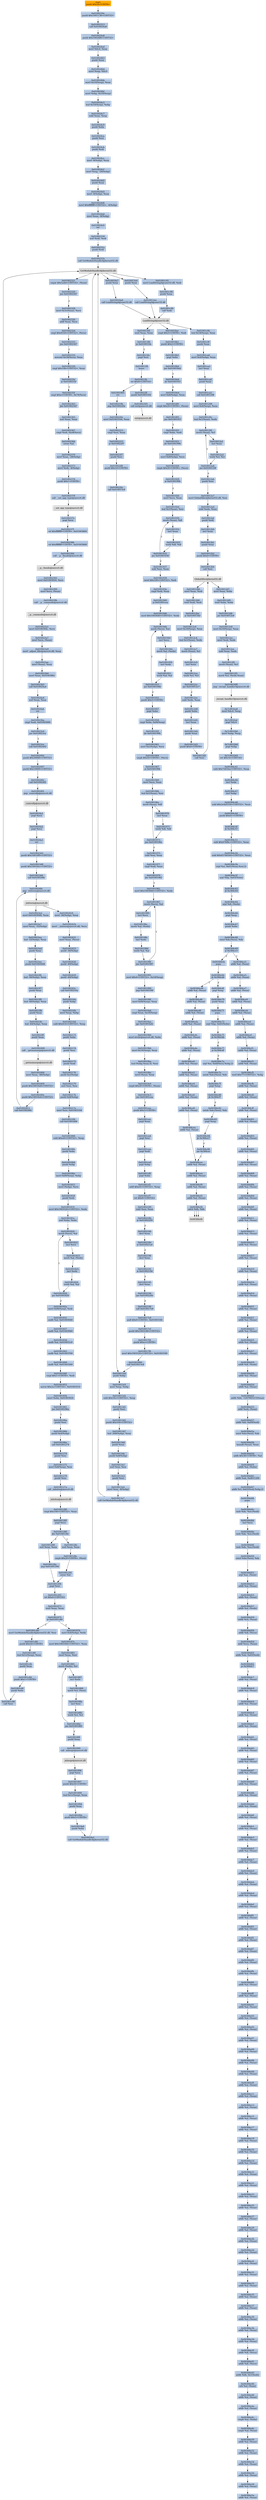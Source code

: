 digraph G {
node[shape=rectangle,style=filled,fillcolor=lightsteelblue,color=lightsteelblue]
bgcolor="transparent"
a0x0100230cpushl_0x28UINT8[label="start\npushl $0x28<UINT8>",color="lightgrey",fillcolor="orange"];
a0x0100230epushl_0x1001138UINT32[label="0x0100230e\npushl $0x1001138<UINT32>"];
a0x01002313call_0x010024a8[label="0x01002313\ncall 0x010024a8"];
a0x010024a8pushl_0x10024f8UINT32[label="0x010024a8\npushl $0x10024f8<UINT32>"];
a0x010024admovl_fs_0_eax[label="0x010024ad\nmovl %fs:0, %eax"];
a0x010024b3pushl_eax[label="0x010024b3\npushl %eax"];
a0x010024b4movl_esp_fs_0[label="0x010024b4\nmovl %esp, %fs:0"];
a0x010024bbmovl_0x10esp__eax[label="0x010024bb\nmovl 0x10(%esp), %eax"];
a0x010024bfmovl_ebp_0x10esp_[label="0x010024bf\nmovl %ebp, 0x10(%esp)"];
a0x010024c3leal_0x10esp__ebp[label="0x010024c3\nleal 0x10(%esp), %ebp"];
a0x010024c7subl_eax_esp[label="0x010024c7\nsubl %eax, %esp"];
a0x010024c9pushl_ebx[label="0x010024c9\npushl %ebx"];
a0x010024capushl_esi[label="0x010024ca\npushl %esi"];
a0x010024cbpushl_edi[label="0x010024cb\npushl %edi"];
a0x010024ccmovl__8ebp__eax[label="0x010024cc\nmovl -8(%ebp), %eax"];
a0x010024cfmovl_esp__24ebp_[label="0x010024cf\nmovl %esp, -24(%ebp)"];
a0x010024d2pushl_eax[label="0x010024d2\npushl %eax"];
a0x010024d3movl__4ebp__eax[label="0x010024d3\nmovl -4(%ebp), %eax"];
a0x010024d6movl_0xffffffffUINT32__4ebp_[label="0x010024d6\nmovl $0xffffffff<UINT32>, -4(%ebp)"];
a0x010024ddmovl_eax__8ebp_[label="0x010024dd\nmovl %eax, -8(%ebp)"];
a0x010024e0ret[label="0x010024e0\nret"];
a0x01002318xorl_edi_edi[label="0x01002318\nxorl %edi, %edi"];
a0x0100231apushl_edi[label="0x0100231a\npushl %edi"];
a0x0100231bcall_GetModuleHandleA_kernel32_dll[label="0x0100231b\ncall GetModuleHandleA@kernel32.dll"];
GetModuleHandleA_kernel32_dll[label="GetModuleHandleA@kernel32.dll",color="lightgrey",fillcolor="lightgrey"];
a0x01002321cmpw_0x5a4dUINT16_eax_[label="0x01002321\ncmpw $0x5a4d<UINT16>, (%eax)"];
a0x01002326jne_0x01002347[label="0x01002326\njne 0x01002347"];
a0x01002328movl_0x3ceax__ecx[label="0x01002328\nmovl 0x3c(%eax), %ecx"];
a0x0100232baddl_eax_ecx[label="0x0100232b\naddl %eax, %ecx"];
a0x0100232dcmpl_0x4550UINT32_ecx_[label="0x0100232d\ncmpl $0x4550<UINT32>, (%ecx)"];
a0x01002333jne_0x01002347[label="0x01002333\njne 0x01002347"];
a0x01002335movzwl_0x18ecx__eax[label="0x01002335\nmovzwl 0x18(%ecx), %eax"];
a0x01002339cmpl_0x10bUINT32_eax[label="0x01002339\ncmpl $0x10b<UINT32>, %eax"];
a0x0100233eje_0x0100235f[label="0x0100233e\nje 0x0100235f"];
a0x0100235fcmpl_0xeUINT8_0x74ecx_[label="0x0100235f\ncmpl $0xe<UINT8>, 0x74(%ecx)"];
a0x01002363jbe_0x01002347[label="0x01002363\njbe 0x01002347"];
a0x01002365xorl_eax_eax[label="0x01002365\nxorl %eax, %eax"];
a0x01002367cmpl_edi_0xe8ecx_[label="0x01002367\ncmpl %edi, 0xe8(%ecx)"];
a0x0100236dsetne_al[label="0x0100236d\nsetne %al"];
a0x01002370movl_eax__28ebp_[label="0x01002370\nmovl %eax, -28(%ebp)"];
a0x01002373movl_edi__4ebp_[label="0x01002373\nmovl %edi, -4(%ebp)"];
a0x01002376pushl_0x1UINT8[label="0x01002376\npushl $0x1<UINT8>"];
a0x01002378call___set_app_type_msvcrt_dll[label="0x01002378\ncall __set_app_type@msvcrt.dll"];
a__set_app_type_msvcrt_dll[label="__set_app_type@msvcrt.dll",color="lightgrey",fillcolor="lightgrey"];
a0x0100237epopl_ecx[label="0x0100237e\npopl %ecx"];
a0x0100237forl_0xffffffffUINT8_0x01003864[label="0x0100237f\norl $0xffffffff<UINT8>, 0x01003864"];
a0x01002386orl_0xffffffffUINT8_0x01003868[label="0x01002386\norl $0xffffffff<UINT8>, 0x01003868"];
a0x0100238dcall___p__fmode_msvcrt_dll[label="0x0100238d\ncall __p__fmode@msvcrt.dll"];
a__p__fmode_msvcrt_dll[label="__p__fmode@msvcrt.dll",color="lightgrey",fillcolor="lightgrey"];
a0x01002393movl_0x01003050_ecx[label="0x01002393\nmovl 0x01003050, %ecx"];
a0x01002399movl_ecx_eax_[label="0x01002399\nmovl %ecx, (%eax)"];
a0x0100239bcall___p__commode_msvcrt_dll[label="0x0100239b\ncall __p__commode@msvcrt.dll"];
a__p__commode_msvcrt_dll[label="__p__commode@msvcrt.dll",color="lightgrey",fillcolor="lightgrey"];
a0x010023a1movl_0x0100304c_ecx[label="0x010023a1\nmovl 0x0100304c, %ecx"];
a0x010023a7movl_ecx_eax_[label="0x010023a7\nmovl %ecx, (%eax)"];
a0x010023a9movl__adjust_fdiv_msvcrt_dll_eax[label="0x010023a9\nmovl _adjust_fdiv@msvcrt.dll, %eax"];
a0x010023aemovl_eax__eax[label="0x010023ae\nmovl (%eax), %eax"];
a0x010023b0movl_eax_0x0100386c[label="0x010023b0\nmovl %eax, 0x0100386c"];
a0x010023b5call_0x010024a4[label="0x010023b5\ncall 0x010024a4"];
a0x010024a4xorl_eax_eax[label="0x010024a4\nxorl %eax, %eax"];
a0x010024a6ret[label="0x010024a6\nret"];
a0x010023bacmpl_edi_0x01003000[label="0x010023ba\ncmpl %edi, 0x01003000"];
a0x010023c0jne_0x010023ce[label="0x010023c0\njne 0x010023ce"];
a0x010023cecall_0x01002492[label="0x010023ce\ncall 0x01002492"];
a0x01002492pushl_0x30000UINT32[label="0x01002492\npushl $0x30000<UINT32>"];
a0x01002497pushl_0x10000UINT32[label="0x01002497\npushl $0x10000<UINT32>"];
a0x0100249ccall_0x010024f2[label="0x0100249c\ncall 0x010024f2"];
a0x010024f2jmp__controlfp_msvcrt_dll[label="0x010024f2\njmp _controlfp@msvcrt.dll"];
a_controlfp_msvcrt_dll[label="_controlfp@msvcrt.dll",color="lightgrey",fillcolor="lightgrey"];
a0x010024a1popl_ecx[label="0x010024a1\npopl %ecx"];
a0x010024a2popl_ecx[label="0x010024a2\npopl %ecx"];
a0x010024a3ret[label="0x010024a3\nret"];
a0x010023d3pushl_0x10010f0UINT32[label="0x010023d3\npushl $0x10010f0<UINT32>"];
a0x010023d8pushl_0x10010ecUINT32[label="0x010023d8\npushl $0x10010ec<UINT32>"];
a0x010023ddcall_0x0100248c[label="0x010023dd\ncall 0x0100248c"];
a0x0100248cjmp__initterm_msvcrt_dll[label="0x0100248c\njmp _initterm@msvcrt.dll"];
a_initterm_msvcrt_dll[label="_initterm@msvcrt.dll",color="lightgrey",fillcolor="lightgrey"];
a0x010023e2movl_0x01003048_eax[label="0x010023e2\nmovl 0x01003048, %eax"];
a0x010023e7movl_eax__32ebp_[label="0x010023e7\nmovl %eax, -32(%ebp)"];
a0x010023ealeal__32ebp__eax[label="0x010023ea\nleal -32(%ebp), %eax"];
a0x010023edpushl_eax[label="0x010023ed\npushl %eax"];
a0x010023eepushl_0x01003044[label="0x010023ee\npushl 0x01003044"];
a0x010023f4leal__36ebp__eax[label="0x010023f4\nleal -36(%ebp), %eax"];
a0x010023f7pushl_eax[label="0x010023f7\npushl %eax"];
a0x010023f8leal__40ebp__eax[label="0x010023f8\nleal -40(%ebp), %eax"];
a0x010023fbpushl_eax[label="0x010023fb\npushl %eax"];
a0x010023fcleal__44ebp__eax[label="0x010023fc\nleal -44(%ebp), %eax"];
a0x010023ffpushl_eax[label="0x010023ff\npushl %eax"];
a0x01002400call___getmainargs_msvcrt_dll[label="0x01002400\ncall __getmainargs@msvcrt.dll"];
a__getmainargs_msvcrt_dll[label="__getmainargs@msvcrt.dll",color="lightgrey",fillcolor="lightgrey"];
a0x01002406movl_eax__48ebp_[label="0x01002406\nmovl %eax, -48(%ebp)"];
a0x01002409pushl_0x10010e8UINT32[label="0x01002409\npushl $0x10010e8<UINT32>"];
a0x0100240epushl_0x10010e4UINT32[label="0x0100240e\npushl $0x10010e4<UINT32>"];
a0x01002413call_0x0100248c[label="0x01002413\ncall 0x0100248c"];
a0x01002418movl__36ebp__eax[label="0x01002418\nmovl -36(%ebp), %eax"];
a0x0100241bmovl___initenv_msvcrt_dll_ecx[label="0x0100241b\nmovl __initenv@msvcrt.dll, %ecx"];
a0x01002421movl_eax_ecx_[label="0x01002421\nmovl %eax, (%ecx)"];
a0x01002423pushl__36ebp_[label="0x01002423\npushl -36(%ebp)"];
a0x01002426pushl__40ebp_[label="0x01002426\npushl -40(%ebp)"];
a0x01002429pushl__44ebp_[label="0x01002429\npushl -44(%ebp)"];
a0x0100242ccall_0x0100216a[label="0x0100242c\ncall 0x0100216a"];
a0x0100216apushl_ebp[label="0x0100216a\npushl %ebp"];
a0x0100216bmovl_esp_ebp[label="0x0100216b\nmovl %esp, %ebp"];
a0x0100216dsubl_0x414UINT32_esp[label="0x0100216d\nsubl $0x414<UINT32>, %esp"];
a0x01002173pushl_ebx[label="0x01002173\npushl %ebx"];
a0x01002174pushl_esi[label="0x01002174\npushl %esi"];
a0x01002175pushl_edi[label="0x01002175\npushl %edi"];
a0x01002176pushl_0xcebp_[label="0x01002176\npushl 0xc(%ebp)"];
a0x01002179xorl_esi_esi[label="0x01002179\nxorl %esi, %esi"];
a0x0100217bpushl_0x8ebp_[label="0x0100217b\npushl 0x8(%ebp)"];
a0x0100217emovl_esi_0x01003164[label="0x0100217e\nmovl %esi, 0x01003164"];
a0x01002184call_0x01001806[label="0x01002184\ncall 0x01001806"];
a0x01001806subl_0xe0UINT32_esp[label="0x01001806\nsubl $0xe0<UINT32>, %esp"];
a0x0100180cpushl_ebx[label="0x0100180c\npushl %ebx"];
a0x0100180dpushl_ebp[label="0x0100180d\npushl %ebp"];
a0x0100180emovl_0xf0esp__ebp[label="0x0100180e\nmovl 0xf0(%esp), %ebp"];
a0x01001815movl_ebp__ecx[label="0x01001815\nmovl (%ebp), %ecx"];
a0x01001818pushl_edi[label="0x01001818\npushl %edi"];
a0x01001819movl_0x1003520UINT32_edx[label="0x01001819\nmovl $0x1003520<UINT32>, %edx"];
a0x0100181exorl_ebx_ebx[label="0x0100181e\nxorl %ebx, %ebx"];
a0x01001820movb_ecx__al[label="0x01001820\nmovb (%ecx), %al"];
a0x01001822incl_ecx[label="0x01001822\nincl %ecx"];
a0x01001823movb_al_edx_[label="0x01001823\nmovb %al, (%edx)"];
a0x01001825incl_edx[label="0x01001825\nincl %edx"];
a0x01001826testb_al_al[label="0x01001826\ntestb %al, %al"];
a0x01001828jne_0x01001820[label="0x01001828\njne 0x01001820"];
a0x0100182amovl_0xf0esp__edi[label="0x0100182a\nmovl 0xf0(%esp), %edi"];
a0x01001831andb_al_0x01003640[label="0x01001831\nandb %al, 0x01003640"];
a0x01001837andb_al_0x01003060[label="0x01001837\nandb %al, 0x01003060"];
a0x0100183dandb_al_0x010031c0[label="0x0100183d\nandb %al, 0x010031c0"];
a0x01001843andb_al_0x01003760[label="0x01001843\nandb %al, 0x01003760"];
a0x01001849andb_al_0x01003260[label="0x01001849\nandb %al, 0x01003260"];
a0x0100184fcmpl_0x1UINT8_edi[label="0x0100184f\ncmpl $0x1<UINT8>, %edi"];
a0x01001852movw_0x2aUINT16_0x01003510[label="0x01001852\nmovw $0x2a<UINT16>, 0x01003510"];
a0x0100185bmovl_ebx_0x01003024[label="0x0100185b\nmovl %ebx, 0x01003024"];
a0x01001861jne_0x0100186a[label="0x01001861\njne 0x0100186a"];
a0x0100186apushl_esi[label="0x0100186a\npushl %esi"];
a0x0100186bpushl_0x4ebp_[label="0x0100186b\npushl 0x4(%ebp)"];
a0x0100186ecall_0x01001274[label="0x0100186e\ncall 0x01001274"];
a0x01001274pushl_esi[label="0x01001274\npushl %esi"];
a0x01001275movl_0x8esp__esi[label="0x01001275\nmovl 0x8(%esp), %esi"];
a0x01001279pushl_esi[label="0x01001279\npushl %esi"];
a0x0100127acall__mbslen_msvcrt_dll[label="0x0100127a\ncall _mbslen@msvcrt.dll"];
a_mbslen_msvcrt_dll[label="_mbslen@msvcrt.dll",color="lightgrey",fillcolor="lightgrey"];
a0x01001280cmpl_0x100UINT32_eax[label="0x01001280\ncmpl $0x100<UINT32>, %eax"];
a0x01001285popl_ecx[label="0x01001285\npopl %ecx"];
a0x01001286jbe_0x0100128c[label="0x01001286\njbe 0x0100128c"];
a0x01001288xorl_eax_eax[label="0x01001288\nxorl %eax, %eax"];
a0x0100128cxorl_eax_eax[label="0x0100128c\nxorl %eax, %eax"];
a0x0100128ecmpb_0x2fUINT8_esi_[label="0x0100128e\ncmpb $0x2f<UINT8>, (%esi)"];
a0x01001291setne_al[label="0x01001291\nsetne %al"];
a0x01001294popl_esi[label="0x01001294\npopl %esi"];
a0x01001295ret_0x4UINT16[label="0x01001295\nret $0x4<UINT16>"];
a0x01001873testl_eax_eax[label="0x01001873\ntestl %eax, %eax"];
a0x01001875je_0x01001c80[label="0x01001875\nje 0x01001c80"];
a0x0100187bmovl_0x4ebp__edx[label="0x0100187b\nmovl 0x4(%ebp), %edx"];
a0x0100187emovl_0x1003300UINT32_eax[label="0x0100187e\nmovl $0x1003300<UINT32>, %eax"];
a0x01001883movl_eax_esi[label="0x01001883\nmovl %eax, %esi"];
a0x01001885movb_edx__cl[label="0x01001885\nmovb (%edx), %cl"];
a0x01001887incl_edx[label="0x01001887\nincl %edx"];
a0x01001888movb_cl_esi_[label="0x01001888\nmovb %cl, (%esi)"];
a0x0100188aincl_esi[label="0x0100188a\nincl %esi"];
a0x0100188btestb_cl_cl[label="0x0100188b\ntestb %cl, %cl"];
a0x0100188djne_0x01001885[label="0x0100188d\njne 0x01001885"];
a0x0100188fpushl_eax[label="0x0100188f\npushl %eax"];
a0x01001890call__mbsupr_msvcrt_dll[label="0x01001890\ncall _mbsupr@msvcrt.dll"];
a_mbsupr_msvcrt_dll[label="_mbsupr@msvcrt.dll",color="lightgrey",fillcolor="lightgrey"];
a0x01001896popl_ecx[label="0x01001896\npopl %ecx"];
a0x01001897pushl_0x50UINT8[label="0x01001897\npushl $0x50<UINT8>"];
a0x01001899leal_0x1cesp__eax[label="0x01001899\nleal 0x1c(%esp), %eax"];
a0x0100189dpushl_eax[label="0x0100189d\npushl %eax"];
a0x0100189epushl_0x5UINT8[label="0x0100189e\npushl $0x5<UINT8>"];
a0x010018a0pushl_ebx[label="0x010018a0\npushl %ebx"];
a0x010018a1call_GetModuleHandleA_kernel32_dll[label="0x010018a1\ncall GetModuleHandleA@kernel32.dll"];
a0x010018a7pushl_eax[label="0x010018a7\npushl %eax"];
a0x010018a8call_LoadStringA_user32_dll[label="0x010018a8\ncall LoadStringA@user32.dll"];
LoadStringA_user32_dll[label="LoadStringA@user32.dll",color="lightgrey",fillcolor="lightgrey"];
a0x010018aecmpl_0x3UINT8_edi[label="0x010018ae\ncmpl $0x3<UINT8>, %edi"];
a0x010018b1pushl_0x2UINT8[label="0x010018b1\npushl $0x2<UINT8>"];
a0x010018b3popl_ebx[label="0x010018b3\npopl %ebx"];
a0x010018b4jne_0x010018eb[label="0x010018b4\njne 0x010018eb"];
a0x010018ebjle_0x0100191f[label="0x010018eb\njle 0x0100191f"];
a0x010018edmovl_0x8ebp__eax[label="0x010018ed\nmovl 0x8(%ebp), %eax"];
a0x010018f0cmpb_0x2fUINT8_eax_[label="0x010018f0\ncmpb $0x2f<UINT8>, (%eax)"];
a0x010018f3jne_0x0100191f[label="0x010018f3\njne 0x0100191f"];
a0x0100191fcmpl_ebx_edi[label="0x0100191f\ncmpl %ebx, %edi"];
a0x01001921jle_0x0100199b[label="0x01001921\njle 0x0100199b"];
a0x01001923movl_0x8ebp__ecx[label="0x01001923\nmovl 0x8(%ebp), %ecx"];
a0x01001926cmpb_0x2fUINT8_ecx_[label="0x01001926\ncmpb $0x2f<UINT8>, (%ecx)"];
a0x01001929je_0x0100199b[label="0x01001929\nje 0x0100199b"];
a0x0100192bmovl_ecx_eax[label="0x0100192b\nmovl %ecx, %eax"];
a0x0100192dleal_0x1eax__esi[label="0x0100192d\nleal 0x1(%eax), %esi"];
a0x01001930movb_eax__dl[label="0x01001930\nmovb (%eax), %dl"];
a0x01001932incl_eax[label="0x01001932\nincl %eax"];
a0x01001933testb_dl_dl[label="0x01001933\ntestb %dl, %dl"];
a0x01001935jne_0x01001930[label="0x01001935\njne 0x01001930"];
a0x01001937subl_esi_eax[label="0x01001937\nsubl %esi, %eax"];
a0x01001939movl_0x100UINT32_edi[label="0x01001939\nmovl $0x100<UINT32>, %edi"];
a0x0100193ecmpl_edi_eax[label="0x0100193e\ncmpl %edi, %eax"];
a0x01001940ja_0x01001cea[label="0x01001940\nja 0x01001cea"];
a0x01001946movl_0x1003640UINT32_edx[label="0x01001946\nmovl $0x1003640<UINT32>, %edx"];
a0x0100194bmovb_ecx__al[label="0x0100194b\nmovb (%ecx), %al"];
a0x0100194dincl_ecx[label="0x0100194d\nincl %ecx"];
a0x0100194emovb_al_edx_[label="0x0100194e\nmovb %al, (%edx)"];
a0x01001950incl_edx[label="0x01001950\nincl %edx"];
a0x01001951testb_al_al[label="0x01001951\ntestb %al, %al"];
a0x01001953jne_0x0100194b[label="0x01001953\njne 0x0100194b"];
a0x01001955pushl_0x3UINT8[label="0x01001955\npushl $0x3<UINT8>"];
a0x01001957popl_ebx[label="0x01001957\npopl %ebx"];
a0x01001958cmpl_ebx_0xf4esp_[label="0x01001958\ncmpl %ebx, 0xf4(%esp)"];
a0x0100195fjle_0x0100199b[label="0x0100195f\njle 0x0100199b"];
a0x01001961movl_0xcebp__ecx[label="0x01001961\nmovl 0xc(%ebp), %ecx"];
a0x01001964cmpb_0x2fUINT8_ecx_[label="0x01001964\ncmpb $0x2f<UINT8>, (%ecx)"];
a0x01001967je_0x0100199b[label="0x01001967\nje 0x0100199b"];
a0x01001969movl_ecx_eax[label="0x01001969\nmovl %ecx, %eax"];
a0x0100196bleal_0x1eax__esi[label="0x0100196b\nleal 0x1(%eax), %esi"];
a0x0100196emovb_eax__dl[label="0x0100196e\nmovb (%eax), %dl"];
a0x01001970incl_eax[label="0x01001970\nincl %eax"];
a0x01001971testb_dl_dl[label="0x01001971\ntestb %dl, %dl"];
a0x01001973jne_0x0100196e[label="0x01001973\njne 0x0100196e"];
a0x01001975subl_esi_eax[label="0x01001975\nsubl %esi, %eax"];
a0x01001977cmpl_edi_eax[label="0x01001977\ncmpl %edi, %eax"];
a0x01001979jbe_0x01001982[label="0x01001979\njbe 0x01001982"];
a0x01001982movl_0x1003060UINT32_edx[label="0x01001982\nmovl $0x1003060<UINT32>, %edx"];
a0x01001987movb_ecx__al[label="0x01001987\nmovb (%ecx), %al"];
a0x01001989incl_ecx[label="0x01001989\nincl %ecx"];
a0x0100198amovb_al_edx_[label="0x0100198a\nmovb %al, (%edx)"];
a0x0100198cincl_edx[label="0x0100198c\nincl %edx"];
a0x0100198dtestb_al_al[label="0x0100198d\ntestb %al, %al"];
a0x0100198fjne_0x01001987[label="0x0100198f\njne 0x01001987"];
a0x01001991movl_0x4UINT32_0x10esp_[label="0x01001991\nmovl $0x4<UINT32>, 0x10(%esp)"];
a0x01001999jmp_0x0100199f[label="0x01001999\njmp 0x0100199f"];
a0x0100199fmovl_0xf4esp__eax[label="0x0100199f\nmovl 0xf4(%esp), %eax"];
a0x010019a6cmpl_eax_0x10esp_[label="0x010019a6\ncmpl %eax, 0x10(%esp)"];
a0x010019aajge_0x01001bd2[label="0x010019aa\njge 0x01001bd2"];
a0x010019b0movl_strchr_msvcrt_dll_ebx[label="0x010019b0\nmovl strchr@msvcrt.dll, %ebx"];
a0x010019b6movl_0x10esp__eax[label="0x010019b6\nmovl 0x10(%esp), %eax"];
a0x010019baleal_ebpeax4__esi[label="0x010019ba\nleal (%ebp,%eax,4), %esi"];
a0x010019bemovl_esi__eax[label="0x010019be\nmovl (%esi), %eax"];
a0x010019c0cmpb_0x2fUINT8_eax_[label="0x010019c0\ncmpb $0x2f<UINT8>, (%eax)"];
a0x010019c3jne_0x01001cea[label="0x010019c3\njne 0x01001cea"];
a0x01001ceapushl_0x3UINT8[label="0x01001cea\npushl $0x3<UINT8>"];
a0x01001cecpopl_eax[label="0x01001cec\npopl %eax"];
a0x01001cedpopl_esi[label="0x01001ced\npopl %esi"];
a0x01001ceepopl_edi[label="0x01001cee\npopl %edi"];
a0x01001cefpopl_ebp[label="0x01001cef\npopl %ebp"];
a0x01001cf0popl_ebx[label="0x01001cf0\npopl %ebx"];
a0x01001cf1addl_0xe0UINT32_esp[label="0x01001cf1\naddl $0xe0<UINT32>, %esp"];
a0x01001cf7ret_0x8UINT16[label="0x01001cf7\nret $0x8<UINT16>"];
a0x01002189subl_esi_eax[label="0x01002189\nsubl %esi, %eax"];
a0x0100218bje_0x01002209[label="0x0100218b\nje 0x01002209"];
a0x0100218ddecl_eax[label="0x0100218d\ndecl %eax"];
a0x0100218eje_0x010021a4[label="0x0100218e\nje 0x010021a4"];
a0x01002190decl_eax[label="0x01002190\ndecl %eax"];
a0x01002191je_0x0100219d[label="0x01002191\nje 0x0100219d"];
a0x01002193decl_eax[label="0x01002193\ndecl %eax"];
a0x01002194jne_0x0100220e[label="0x01002194\njne 0x0100220e"];
a0x01002196call_0x010017e8[label="0x01002196\ncall 0x010017e8"];
a0x010017e8andl_0x0UINT8_0x01003184[label="0x010017e8\nandl $0x0<UINT8>, 0x01003184"];
a0x010017efpushl_0x1003180UINT32[label="0x010017ef\npushl $0x1003180<UINT32>"];
a0x010017f4pushl_0xeUINT8[label="0x010017f4\npushl $0xe<UINT8>"];
a0x010017f6movl_0x1003520UINT32_0x01003180[label="0x010017f6\nmovl $0x1003520<UINT32>, 0x01003180"];
a0x01001800call_0x010013c8[label="0x01001800\ncall 0x010013c8"];
a0x010013c8pushl_ebp[label="0x010013c8\npushl %ebp"];
a0x010013c9movl_esp_ebp[label="0x010013c9\nmovl %esp, %ebp"];
a0x010013cbsubl_0x10cUINT32_esp[label="0x010013cb\nsubl $0x10c<UINT32>, %esp"];
a0x010013d1pushl_esi[label="0x010013d1\npushl %esi"];
a0x010013d2pushl_0x100UINT32[label="0x010013d2\npushl $0x100<UINT32>"];
a0x010013d7leal__268ebp__eax[label="0x010013d7\nleal -268(%ebp), %eax"];
a0x010013ddpushl_eax[label="0x010013dd\npushl %eax"];
a0x010013depushl_0x8ebp_[label="0x010013de\npushl 0x8(%ebp)"];
a0x010013e1xorl_esi_esi[label="0x010013e1\nxorl %esi, %esi"];
a0x010013e3pushl_esi[label="0x010013e3\npushl %esi"];
a0x010013e4movl_esi__8ebp_[label="0x010013e4\nmovl %esi, -8(%ebp)"];
a0x010013e7call_GetModuleHandleA_kernel32_dll[label="0x010013e7\ncall GetModuleHandleA@kernel32.dll"];
a0x010013edpushl_eax[label="0x010013ed\npushl %eax"];
a0x010013eecall_LoadStringA_user32_dll[label="0x010013ee\ncall LoadStringA@user32.dll"];
a0x010013f4testl_eax_eax[label="0x010013f4\ntestl %eax, %eax"];
a0x010013f6je_0x010015fa[label="0x010013f6\nje 0x010015fa"];
a0x010015fapopl_esi[label="0x010015fa\npopl %esi"];
a0x010015fbleave_[label="0x010015fb\nleave "];
a0x010015fcret_0x8UINT16[label="0x010015fc\nret $0x8<UINT16>"];
a0x01001805ret[label="0x01001805\nret"];
a0x0100219bjmp_0x0100220e[label="0x0100219b\njmp 0x0100220e"];
a0x0100220emovl_0x01003164_eax[label="0x0100220e\nmovl 0x01003164, %eax"];
a0x01002213cmpl_esi_eax[label="0x01002213\ncmpl %esi, %eax"];
a0x01002215je_0x010022f7[label="0x01002215\nje 0x010022f7"];
a0x010022f7pushl_esi[label="0x010022f7\npushl %esi"];
a0x010022f8pushl_0x14UINT8[label="0x010022f8\npushl $0x14<UINT8>"];
a0x010022facall_0x010013c8[label="0x010022fa\ncall 0x010013c8"];
a0x010022ffpushl_0x01003164[label="0x010022ff\npushl 0x01003164"];
a0x01002305call_exit_msvcrt_dll[label="0x01002305\ncall exit@msvcrt.dll"];
exit_msvcrt_dll[label="exit@msvcrt.dll",color="lightgrey",fillcolor="lightgrey"];
a0x0100128ajmp_0x01001294[label="0x0100128a\njmp 0x01001294"];
a0x01001c80movl_GetModuleHandleA_kernel32_dll_esi[label="0x01001c80\nmovl GetModuleHandleA@kernel32.dll, %esi"];
a0x01001c86pushl_0x50UINT8[label="0x01001c86\npushl $0x50<UINT8>"];
a0x01001c88leal_0x1cesp__eax[label="0x01001c88\nleal 0x1c(%esp), %eax"];
a0x01001c8cpushl_eax[label="0x01001c8c\npushl %eax"];
a0x01001c8dpushl_0x1UINT8[label="0x01001c8d\npushl $0x1<UINT8>"];
a0x01001c8fpushl_ebx[label="0x01001c8f\npushl %ebx"];
a0x01001c90call_esi[label="0x01001c90\ncall %esi"];
a0x01001c92movl_LoadStringA_user32_dll_edi[label="0x01001c92\nmovl LoadStringA@user32.dll, %edi"];
a0x01001c98pushl_eax[label="0x01001c98\npushl %eax"];
a0x01001c99call_edi[label="0x01001c99\ncall %edi"];
a0x01001c9bleal_0x18esp__eax[label="0x01001c9b\nleal 0x18(%esp), %eax"];
a0x01001c9fpushl_eax[label="0x01001c9f\npushl %eax"];
a0x01001ca0movl_0x4ebp__eax[label="0x01001ca0\nmovl 0x4(%ebp), %eax"];
a0x01001ca3incl_eax[label="0x01001ca3\nincl %eax"];
a0x01001ca4pushl_eax[label="0x01001ca4\npushl %eax"];
a0x01001ca5call_0x01001298[label="0x01001ca5\ncall 0x01001298"];
a0x01001298movl_0x4esp__eax[label="0x01001298\nmovl 0x4(%esp), %eax"];
a0x0100129cleal_0x1eax__edx[label="0x0100129c\nleal 0x1(%eax), %edx"];
a0x0100129fmovb_eax__cl[label="0x0100129f\nmovb (%eax), %cl"];
a0x010012a1incl_eax[label="0x010012a1\nincl %eax"];
a0x010012a2testb_cl_cl[label="0x010012a2\ntestb %cl, %cl"];
a0x010012a4jne_0x0100129f[label="0x010012a4\njne 0x0100129f"];
a0x010012a6pushl_esi[label="0x010012a6\npushl %esi"];
a0x010012a7movl_GlobalAlloc_kernel32_dll_esi[label="0x010012a7\nmovl GlobalAlloc@kernel32.dll, %esi"];
a0x010012adsubl_edx_eax[label="0x010012ad\nsubl %edx, %eax"];
a0x010012afpushl_edi[label="0x010012af\npushl %edi"];
a0x010012b0incl_eax[label="0x010012b0\nincl %eax"];
a0x010012b1pushl_eax[label="0x010012b1\npushl %eax"];
a0x010012b2pushl_0x0UINT8[label="0x010012b2\npushl $0x0<UINT8>"];
a0x010012b4call_esi[label="0x010012b4\ncall %esi"];
GlobalAlloc_kernel32_dll[label="GlobalAlloc@kernel32.dll",color="lightgrey",fillcolor="lightgrey"];
a0x010012b6movl_eax_edi[label="0x010012b6\nmovl %eax, %edi"];
a0x010012b8testl_edi_edi[label="0x010012b8\ntestl %edi, %edi"];
a0x010012baje_0x0100134d[label="0x010012ba\nje 0x0100134d"];
a0x010012c0movl_0x10esp__eax[label="0x010012c0\nmovl 0x10(%esp), %eax"];
a0x010012c4leal_0x1eax__edx[label="0x010012c4\nleal 0x1(%eax), %edx"];
a0x010012c7movb_eax__cl[label="0x010012c7\nmovb (%eax), %cl"];
a0x010012c9incl_eax[label="0x010012c9\nincl %eax"];
a0x010012catestb_cl_cl[label="0x010012ca\ntestb %cl, %cl"];
a0x010012ccjne_0x010012c7[label="0x010012cc\njne 0x010012c7"];
a0x010012cesubl_edx_eax[label="0x010012ce\nsubl %edx, %eax"];
a0x010012d0pushl_ebx[label="0x010012d0\npushl %ebx"];
a0x010012d1incl_eax[label="0x010012d1\nincl %eax"];
a0x010012d2pushl_eax[label="0x010012d2\npushl %eax"];
a0x010012d3pushl_0x0UINT8[label="0x010012d3\npushl $0x0<UINT8>"];
a0x010012d5call_esi[label="0x010012d5\ncall %esi"];
a0x010012d7movl_eax_ebx[label="0x010012d7\nmovl %eax, %ebx"];
a0x010012d9testl_ebx_ebx[label="0x010012d9\ntestl %ebx, %ebx"];
a0x010012dbjne_0x010012e8[label="0x010012db\njne 0x010012e8"];
a0x010012e8movl_0x10esp__eax[label="0x010012e8\nmovl 0x10(%esp), %eax"];
a0x010012ecmovl_edi_edx[label="0x010012ec\nmovl %edi, %edx"];
a0x010012eesubl_eax_edx[label="0x010012ee\nsubl %eax, %edx"];
a0x010012f0movb_eax__cl[label="0x010012f0\nmovb (%eax), %cl"];
a0x010012f2movb_cl_edxeax_[label="0x010012f2\nmovb %cl, (%edx,%eax)"];
a0x010024f8jmp__except_handler3_msvcrt_dll[label="0x010024f8\njmp _except_handler3@msvcrt.dll"];
a_except_handler3_msvcrt_dll[label="_except_handler3@msvcrt.dll",color="lightgrey",fillcolor="lightgrey"];
a0x7c9032a8movl_fs_0_esp[label="0x7c9032a8\nmovl %fs:0, %esp"];
a0x7c9032afpopl_fs_0[label="0x7c9032af\npopl %fs:0"];
a0x7c9032b6movl_ebp_esp[label="0x7c9032b6\nmovl %ebp, %esp"];
a0x7c9032b8popl_ebp[label="0x7c9032b8\npopl %ebp"];
a0x7c9032b9ret_0x14UINT16[label="0x7c9032b9\nret $0x14<UINT16>"];
a0x00384c41subl_0x72616aUINT32_eax[label="0x00384c41\nsubl $0x72616a<UINT32>, %eax"];
a0x00384c46incl_edx[label="0x00384c46\nincl %edx"];
a0x00384c47incl_ebp[label="0x00384c47\nincl %ebp"];
a0x00384c48subl_0x2e4d5550UINT32_eax[label="0x00384c48\nsubl $0x2e4d5550<UINT32>, %eax"];
a0x00384c4dpushl_0x61UINT8[label="0x00384c4d\npushl $0x61<UINT8>"];
a0x00384c4fjb_0x384c51[label="0x00384c4f\njb 0x384c51"];
a0x00384c51subl_0x676f6cUINT32_eax[label="0x00384c51\nsubl $0x676f6c<UINT32>, %eax"];
a0x00384c56subl_0x65746564UINT32_eax[label="0x00384c56\nsubl $0x65746564<UINT32>, %eax"];
a0x00384c5barpl_si_0x61eaxesi2_[label="0x00384c5b\narpl %si, 0x61(%eax,%esi,2)"];
a0x00384c5farpl_bp_0x65ebx_[label="0x00384c5f\narpl %bp, 0x65(%ebx)"];
a0x00384c62jb_0x384c64[label="0x00384c62\njb 0x384c64"];
a0x00384c64arpl_di_edx_[label="0x00384c64\narpl %di, (%edx)"];
a0x00384c66popl_esp[label="0x00384c66\npopl %esp"];
a0x00384c67pushl_ebx[label="0x00384c67\npushl %ebx"];
a0x00384c68outsl_ds_esi__dx[label="0x00384c68\noutsl %ds:(%esi), %dx"];
a0x00384c69je_0x384ce3[label="0x00384c69\nje 0x384ce3"];
a0x00384c6cpopa_[label="0x00384c6c\npopa "];
a0x00384c6djb_0x384cd4[label="0x00384c6d\njb 0x384cd4"];
a0x00384c6fpopl_esp[label="0x00384c6f\npopl %esp"];
a0x00384c70pushl_eax[label="0x00384c70\npushl %eax"];
a0x00384c71popa_[label="0x00384c71\npopa "];
a0x00384c72arpl_bp_0x65ebx_[label="0x00384c72\narpl %bp, 0x65(%ebx)"];
a0x00384c75jb_0x384cbb[label="0x00384c75\njb 0x384cbb"];
a0x00384c77je_0x384cdf[label="0x00384c77\nje 0x384cdf"];
a0x00384c7aarpl_si_0x6fecxebp2_[label="0x00384c7a\narpl %si, 0x6f(%ecx,%ebp,2)"];
a0x00384c7eoutsb_ds_esi__dx[label="0x00384c7e\noutsb %ds:(%esi), %dx"];
a0x00384c7fpopl_esp[label="0x00384c7f\npopl %esp"];
a0x00384c80jb_0x384cf7[label="0x00384c80\njb 0x384cf7"];
a0x00384c82outsb_ds_esi__dx[label="0x00384c82\noutsb %ds:(%esi), %dx"];
a0x00384c83popl_esp[label="0x00384c83\npopl %esp"];
a0x00384c84jb_0x384ce7[label="0x00384c84\njb 0x384ce7"];
a0x00384c86jae_0x384cec[label="0x00384c86\njae 0x384cec"];
a0x00384cecaddb_al_eax_[label="0x00384cec\naddb %al, (%eax)"];
a0x00384ceeaddb_al_eax_[label="0x00384cee\naddb %al, (%eax)"];
a0x00384cf0addb_al_eax_[label="0x00384cf0\naddb %al, (%eax)"];
a0x00384cf2addb_al_eax_[label="0x00384cf2\naddb %al, (%eax)"];
a0x00384cf4adcb_dh_bh[label="0x00384cf4\nadcb %dh, %bh"];
a0x00384cf6[label="0x00384cf6",color="lightgrey",fillcolor="lightgrey"];
a0x00384cd4addb_al_eax_[label="0x00384cd4\naddb %al, (%eax)"];
a0x00384cd6addb_al_eax_[label="0x00384cd6\naddb %al, (%eax)"];
a0x00384cd8addb_al_eax_[label="0x00384cd8\naddb %al, (%eax)"];
a0x00384cdaaddb_al_eax_[label="0x00384cda\naddb %al, (%eax)"];
a0x00384cdcaddb_al_eax_[label="0x00384cdc\naddb %al, (%eax)"];
a0x00384cdeaddb_al_eax_[label="0x00384cde\naddb %al, (%eax)"];
a0x00384ce0addb_al_eax_[label="0x00384ce0\naddb %al, (%eax)"];
a0x00384ce2addb_al_eax_[label="0x00384ce2\naddb %al, (%eax)"];
a0x00384ce4addb_al_eax_[label="0x00384ce4\naddb %al, (%eax)"];
a0x00384ce6addb_al_eax_[label="0x00384ce6\naddb %al, (%eax)"];
a0x00384ce8addb_al_eax_[label="0x00384ce8\naddb %al, (%eax)"];
a0x00384ceaaddb_al_eax_[label="0x00384cea\naddb %al, (%eax)"];
a0x00384cf6[label="0x00384cf6",color="lightgrey",fillcolor="lightgrey"];
a0x00384ce3addb_al_eax_[label="0x00384ce3\naddb %al, (%eax)"];
a0x00384ce5addb_al_eax_[label="0x00384ce5\naddb %al, (%eax)"];
a0x00384ce7addb_al_eax_[label="0x00384ce7\naddb %al, (%eax)"];
a0x00384ce9addb_al_eax_[label="0x00384ce9\naddb %al, (%eax)"];
a0x00384cebaddb_al_eax_[label="0x00384ceb\naddb %al, (%eax)"];
a0x00384cedaddb_al_eax_[label="0x00384ced\naddb %al, (%eax)"];
a0x00384cefaddb_al_eax_[label="0x00384cef\naddb %al, (%eax)"];
a0x00384cf1addb_al_eax_[label="0x00384cf1\naddb %al, (%eax)"];
a0x00384cf3addb_dl_eax_[label="0x00384cf3\naddb %dl, (%eax)"];
a0x00384cf5testl_0x77UINT32_ebp[label="0x00384cf5\ntestl $0x77<UINT32>, %ebp"];
a0x00384cfbaddb_al_eax_[label="0x00384cfb\naddb %al, (%eax)"];
a0x00384cfdaddb_al_eax_[label="0x00384cfd\naddb %al, (%eax)"];
a0x00384cffaddb_al_eax_[label="0x00384cff\naddb %al, (%eax)"];
a0x00384d01addb_al_eax_[label="0x00384d01\naddb %al, (%eax)"];
a0x00384d03addb_al_eax_[label="0x00384d03\naddb %al, (%eax)"];
a0x00384d05addb_al_eax_[label="0x00384d05\naddb %al, (%eax)"];
a0x00384d07addb_al_eax_[label="0x00384d07\naddb %al, (%eax)"];
a0x00384d09addb_al_eax_[label="0x00384d09\naddb %al, (%eax)"];
a0x00384d0baddb_al_eax_[label="0x00384d0b\naddb %al, (%eax)"];
a0x00384d0daddb_al_eax_[label="0x00384d0d\naddb %al, (%eax)"];
a0x00384d0faddb_al_eax_[label="0x00384d0f\naddb %al, (%eax)"];
a0x00384d11addb_al_eax_[label="0x00384d11\naddb %al, (%eax)"];
a0x00384d13addb_al_eax_[label="0x00384d13\naddb %al, (%eax)"];
a0x00384d15addb_al_eax_[label="0x00384d15\naddb %al, (%eax)"];
a0x00384d17addb_al_eax_[label="0x00384d17\naddb %al, (%eax)"];
a0x00384d19addb_al_eax_[label="0x00384d19\naddb %al, (%eax)"];
a0x00384d1baddb_al_eax_[label="0x00384d1b\naddb %al, (%eax)"];
a0x00384d1daddb_al_eax_[label="0x00384d1d\naddb %al, (%eax)"];
a0x00384d1faddb_al_eax_[label="0x00384d1f\naddb %al, (%eax)"];
a0x00384d21addb_al_eax_[label="0x00384d21\naddb %al, (%eax)"];
a0x00384d23addb_al_eax_[label="0x00384d23\naddb %al, (%eax)"];
a0x00384d25addb_al_eax_[label="0x00384d25\naddb %al, (%eax)"];
a0x00384d27addb_cl_eax_[label="0x00384d27\naddb %cl, (%eax)"];
a0x00384d29addb_dl_edx_[label="0x00384d29\naddb %dl, (%edx)"];
a0x00384d2baddb_al_eax_[label="0x00384d2b\naddb %al, (%eax)"];
a0x00384d2daddb_al_eax_[label="0x00384d2d\naddb %al, (%eax)"];
a0x00384d2faddb_bh__1207945215eax_[label="0x00384d2f\naddb %bh, -1207945215(%eax)"];
a0x00384d35addl_edi_eax_[label="0x00384d35\naddl %edi, (%eax)"];
a0x00384d37addb_bl_0x69edi_[label="0x00384d37\naddb %bl, 0x69(%edi)"];
a0x00384d3aoutsl_ds_esi__dx[label="0x00384d3a\noutsl %ds:(%esi), %dx"];
a0x00384d3bboundl_eax__eax[label="0x00384d3b\nboundl (%eax), %eax"];
a0x00384d3daddb_0x38UINT8_al[label="0x00384d3d\naddb $0x38<UINT8>, %al"];
a0x00384d3faddb_al_ebx_[label="0x00384d3f\naddb %al, (%ebx)"];
a0x00384d41addb_ah_0xd011200[label="0x00384d41\naddb %ah, 0xd011200"];
a0x00384d47addb_cl_0x63ediebp2_[label="0x00384d47\naddb %cl, 0x63(%edi,%ebp,2)"];
a0x00384d4bpopa_[label="0x00384d4b\npopa "];
a0x00384d4cinsb_dx_es_edi_[label="0x00384d4c\ninsb %dx, %es:(%edi)"];
a0x00384d4dincl_ecx[label="0x00384d4d\nincl %ecx"];
a0x00384d4einsb_dx_es_edi_[label="0x00384d4e\ninsb %dx, %es:(%edi)"];
a0x00384d4finsb_dx_es_edi_[label="0x00384d4f\ninsb %dx, %es:(%edi)"];
a0x00384d50outsl_ds_esi__dx[label="0x00384d50\noutsl %ds:(%esi), %dx"];
a0x00384d51arpl_ax_eax_[label="0x00384d51\narpl %ax, (%eax)"];
a0x00384d53addb_al_eax_[label="0x00384d53\naddb %al, (%eax)"];
a0x00384d55addb_al_eax_[label="0x00384d55\naddb %al, (%eax)"];
a0x00384d57addb_al_edx_[label="0x00384d57\naddb %al, (%edx)"];
a0x00384d59addb_ch_eax_[label="0x00384d59\naddb %ch, (%eax)"];
a0x00384d5baddb_dl_ecx_[label="0x00384d5b\naddb %dl, (%ecx)"];
a0x00384d5daddl_ecx_eax_[label="0x00384d5d\naddl %ecx, (%eax)"];
a0x00384d5faddb_ah_0x65edi_[label="0x00384d5f\naddb %ah, 0x65(%edi)"];
a0x00384d62je_0x384dc7[label="0x00384d62\nje 0x384dc7"];
a0x00384dc7addb_al_eax_[label="0x00384dc7\naddb %al, (%eax)"];
a0x00384dc9addb_al_eax_[label="0x00384dc9\naddb %al, (%eax)"];
a0x00384dcbaddb_al_eax_[label="0x00384dcb\naddb %al, (%eax)"];
a0x00384dcdaddb_al_eax_[label="0x00384dcd\naddb %al, (%eax)"];
a0x00384dcfaddb_al_eax_[label="0x00384dcf\naddb %al, (%eax)"];
a0x00384dd1addb_al_eax_[label="0x00384dd1\naddb %al, (%eax)"];
a0x00384dd3addb_al_eax_[label="0x00384dd3\naddb %al, (%eax)"];
a0x00384dd5addb_al_eax_[label="0x00384dd5\naddb %al, (%eax)"];
a0x00384dd7addb_al_eax_[label="0x00384dd7\naddb %al, (%eax)"];
a0x00384dd9addb_al_eax_[label="0x00384dd9\naddb %al, (%eax)"];
a0x00384ddbaddb_al_eax_[label="0x00384ddb\naddb %al, (%eax)"];
a0x00384dddaddb_al_eax_[label="0x00384ddd\naddb %al, (%eax)"];
a0x00384ddfaddb_al_eax_[label="0x00384ddf\naddb %al, (%eax)"];
a0x00384de1addb_al_eax_[label="0x00384de1\naddb %al, (%eax)"];
a0x00384de3addb_al_eax_[label="0x00384de3\naddb %al, (%eax)"];
a0x00384de5addb_al_eax_[label="0x00384de5\naddb %al, (%eax)"];
a0x00384de7addb_al_eax_[label="0x00384de7\naddb %al, (%eax)"];
a0x00384de9addb_al_eax_[label="0x00384de9\naddb %al, (%eax)"];
a0x00384debaddb_al_eax_[label="0x00384deb\naddb %al, (%eax)"];
a0x00384dedaddb_al_eax_[label="0x00384ded\naddb %al, (%eax)"];
a0x00384defaddb_al_eax_[label="0x00384def\naddb %al, (%eax)"];
a0x00384df1addb_al_eax_[label="0x00384df1\naddb %al, (%eax)"];
a0x00384df3addb_al_eax_[label="0x00384df3\naddb %al, (%eax)"];
a0x00384df5addb_al_eax_[label="0x00384df5\naddb %al, (%eax)"];
a0x00384df7addb_al_eax_[label="0x00384df7\naddb %al, (%eax)"];
a0x00384df9addb_al_eax_[label="0x00384df9\naddb %al, (%eax)"];
a0x00384dfbaddb_al_eax_[label="0x00384dfb\naddb %al, (%eax)"];
a0x00384dfdaddb_al_eax_[label="0x00384dfd\naddb %al, (%eax)"];
a0x00384dffaddb_al_eax_[label="0x00384dff\naddb %al, (%eax)"];
a0x00384e01addb_al_eax_[label="0x00384e01\naddb %al, (%eax)"];
a0x00384e03addb_al_eax_[label="0x00384e03\naddb %al, (%eax)"];
a0x00384e05addb_al_eax_[label="0x00384e05\naddb %al, (%eax)"];
a0x00384e07addb_al_eax_[label="0x00384e07\naddb %al, (%eax)"];
a0x00384e09addb_al_eax_[label="0x00384e09\naddb %al, (%eax)"];
a0x00384e0baddb_al_eax_[label="0x00384e0b\naddb %al, (%eax)"];
a0x00384e0daddb_al_eax_[label="0x00384e0d\naddb %al, (%eax)"];
a0x00384e0faddb_al_eax_[label="0x00384e0f\naddb %al, (%eax)"];
a0x00384e11addb_al_eax_[label="0x00384e11\naddb %al, (%eax)"];
a0x00384e13addb_al_eax_[label="0x00384e13\naddb %al, (%eax)"];
a0x00384e15addb_al_eax_[label="0x00384e15\naddb %al, (%eax)"];
a0x00384e17addb_al_eax_[label="0x00384e17\naddb %al, (%eax)"];
a0x00384e19addb_al_eax_[label="0x00384e19\naddb %al, (%eax)"];
a0x00384e1baddb_al_eax_[label="0x00384e1b\naddb %al, (%eax)"];
a0x00384e1daddb_al_eax_[label="0x00384e1d\naddb %al, (%eax)"];
a0x00384e1faddb_al_eax_[label="0x00384e1f\naddb %al, (%eax)"];
a0x00384e21addb_al_eax_[label="0x00384e21\naddb %al, (%eax)"];
a0x00384e23addb_al_eax_[label="0x00384e23\naddb %al, (%eax)"];
a0x00384e25addb_al_eax_[label="0x00384e25\naddb %al, (%eax)"];
a0x00384e27addb_al_eax_[label="0x00384e27\naddb %al, (%eax)"];
a0x00384e29addb_al_eax_[label="0x00384e29\naddb %al, (%eax)"];
a0x00384e2baddb_al_eax_[label="0x00384e2b\naddb %al, (%eax)"];
a0x00384e2daddb_al_eax_[label="0x00384e2d\naddb %al, (%eax)"];
a0x00384e2faddb_al_eax_[label="0x00384e2f\naddb %al, (%eax)"];
a0x00384e31addb_al_eax_[label="0x00384e31\naddb %al, (%eax)"];
a0x00384e33addb_al_eax_[label="0x00384e33\naddb %al, (%eax)"];
a0x00384e35addb_al_eax_[label="0x00384e35\naddb %al, (%eax)"];
a0x00384e37addb_al_eax_[label="0x00384e37\naddb %al, (%eax)"];
a0x00384e39addb_al_eax_[label="0x00384e39\naddb %al, (%eax)"];
a0x00384e3baddb_al_eax_[label="0x00384e3b\naddb %al, (%eax)"];
a0x00384e3daddb_al_eax_[label="0x00384e3d\naddb %al, (%eax)"];
a0x00384e3faddb_dl_ecx_[label="0x00384e3f\naddb %dl, (%ecx)"];
a0x00384e41addb_dl_ecx_[label="0x00384e41\naddb %dl, (%ecx)"];
a0x00384e43addb_dh_0x1edx_[label="0x00384e43\naddb %dh, 0x1(%edx)"];
a0x00384e46orb_al_eax_[label="0x00384e46\norb %al, (%eax)"];
a0x00384e48addb_al_eax_[label="0x00384e48\naddb %al, (%eax)"];
a0x00384e4aaddb_al_eax_[label="0x00384e4a\naddb %al, (%eax)"];
a0x00384e4ccmpb_al_ebx_[label="0x00384e4c\ncmpb %al, (%ebx)"];
a0x00384e4ecmpb_al_eax_[label="0x00384e4e\ncmpb %al, (%eax)"];
a0x00384e50addb_al_eax_[label="0x00384e50\naddb %al, (%eax)"];
a0x00384e52addb_al_eax_[label="0x00384e52\naddb %al, (%eax)"];
a0x00384e54addb_al_eax_[label="0x00384e54\naddb %al, (%eax)"];
a0x00384e56addb_al_eax_[label="0x00384e56\naddb %al, (%eax)"];
a0x00384e58addb_al_eax_[label="0x00384e58\naddb %al, (%eax)"];
a0x00384e5aaddb_al_eax_[label="0x00384e5a\naddb %al, (%eax)"];
a0x00384cf6[label="0x00384cf6",color="lightgrey",fillcolor="lightgrey"];
a0x0100230cpushl_0x28UINT8 -> a0x0100230epushl_0x1001138UINT32 [color="#000000"];
a0x0100230epushl_0x1001138UINT32 -> a0x01002313call_0x010024a8 [color="#000000"];
a0x01002313call_0x010024a8 -> a0x010024a8pushl_0x10024f8UINT32 [color="#000000"];
a0x010024a8pushl_0x10024f8UINT32 -> a0x010024admovl_fs_0_eax [color="#000000"];
a0x010024admovl_fs_0_eax -> a0x010024b3pushl_eax [color="#000000"];
a0x010024b3pushl_eax -> a0x010024b4movl_esp_fs_0 [color="#000000"];
a0x010024b4movl_esp_fs_0 -> a0x010024bbmovl_0x10esp__eax [color="#000000"];
a0x010024bbmovl_0x10esp__eax -> a0x010024bfmovl_ebp_0x10esp_ [color="#000000"];
a0x010024bfmovl_ebp_0x10esp_ -> a0x010024c3leal_0x10esp__ebp [color="#000000"];
a0x010024c3leal_0x10esp__ebp -> a0x010024c7subl_eax_esp [color="#000000"];
a0x010024c7subl_eax_esp -> a0x010024c9pushl_ebx [color="#000000"];
a0x010024c9pushl_ebx -> a0x010024capushl_esi [color="#000000"];
a0x010024capushl_esi -> a0x010024cbpushl_edi [color="#000000"];
a0x010024cbpushl_edi -> a0x010024ccmovl__8ebp__eax [color="#000000"];
a0x010024ccmovl__8ebp__eax -> a0x010024cfmovl_esp__24ebp_ [color="#000000"];
a0x010024cfmovl_esp__24ebp_ -> a0x010024d2pushl_eax [color="#000000"];
a0x010024d2pushl_eax -> a0x010024d3movl__4ebp__eax [color="#000000"];
a0x010024d3movl__4ebp__eax -> a0x010024d6movl_0xffffffffUINT32__4ebp_ [color="#000000"];
a0x010024d6movl_0xffffffffUINT32__4ebp_ -> a0x010024ddmovl_eax__8ebp_ [color="#000000"];
a0x010024ddmovl_eax__8ebp_ -> a0x010024e0ret [color="#000000"];
a0x010024e0ret -> a0x01002318xorl_edi_edi [color="#000000"];
a0x01002318xorl_edi_edi -> a0x0100231apushl_edi [color="#000000"];
a0x0100231apushl_edi -> a0x0100231bcall_GetModuleHandleA_kernel32_dll [color="#000000"];
a0x0100231bcall_GetModuleHandleA_kernel32_dll -> GetModuleHandleA_kernel32_dll [color="#000000"];
GetModuleHandleA_kernel32_dll -> a0x01002321cmpw_0x5a4dUINT16_eax_ [color="#000000"];
a0x01002321cmpw_0x5a4dUINT16_eax_ -> a0x01002326jne_0x01002347 [color="#000000"];
a0x01002326jne_0x01002347 -> a0x01002328movl_0x3ceax__ecx [color="#000000",label="F"];
a0x01002328movl_0x3ceax__ecx -> a0x0100232baddl_eax_ecx [color="#000000"];
a0x0100232baddl_eax_ecx -> a0x0100232dcmpl_0x4550UINT32_ecx_ [color="#000000"];
a0x0100232dcmpl_0x4550UINT32_ecx_ -> a0x01002333jne_0x01002347 [color="#000000"];
a0x01002333jne_0x01002347 -> a0x01002335movzwl_0x18ecx__eax [color="#000000",label="F"];
a0x01002335movzwl_0x18ecx__eax -> a0x01002339cmpl_0x10bUINT32_eax [color="#000000"];
a0x01002339cmpl_0x10bUINT32_eax -> a0x0100233eje_0x0100235f [color="#000000"];
a0x0100233eje_0x0100235f -> a0x0100235fcmpl_0xeUINT8_0x74ecx_ [color="#000000",label="T"];
a0x0100235fcmpl_0xeUINT8_0x74ecx_ -> a0x01002363jbe_0x01002347 [color="#000000"];
a0x01002363jbe_0x01002347 -> a0x01002365xorl_eax_eax [color="#000000",label="F"];
a0x01002365xorl_eax_eax -> a0x01002367cmpl_edi_0xe8ecx_ [color="#000000"];
a0x01002367cmpl_edi_0xe8ecx_ -> a0x0100236dsetne_al [color="#000000"];
a0x0100236dsetne_al -> a0x01002370movl_eax__28ebp_ [color="#000000"];
a0x01002370movl_eax__28ebp_ -> a0x01002373movl_edi__4ebp_ [color="#000000"];
a0x01002373movl_edi__4ebp_ -> a0x01002376pushl_0x1UINT8 [color="#000000"];
a0x01002376pushl_0x1UINT8 -> a0x01002378call___set_app_type_msvcrt_dll [color="#000000"];
a0x01002378call___set_app_type_msvcrt_dll -> a__set_app_type_msvcrt_dll [color="#000000"];
a__set_app_type_msvcrt_dll -> a0x0100237epopl_ecx [color="#000000"];
a0x0100237epopl_ecx -> a0x0100237forl_0xffffffffUINT8_0x01003864 [color="#000000"];
a0x0100237forl_0xffffffffUINT8_0x01003864 -> a0x01002386orl_0xffffffffUINT8_0x01003868 [color="#000000"];
a0x01002386orl_0xffffffffUINT8_0x01003868 -> a0x0100238dcall___p__fmode_msvcrt_dll [color="#000000"];
a0x0100238dcall___p__fmode_msvcrt_dll -> a__p__fmode_msvcrt_dll [color="#000000"];
a__p__fmode_msvcrt_dll -> a0x01002393movl_0x01003050_ecx [color="#000000"];
a0x01002393movl_0x01003050_ecx -> a0x01002399movl_ecx_eax_ [color="#000000"];
a0x01002399movl_ecx_eax_ -> a0x0100239bcall___p__commode_msvcrt_dll [color="#000000"];
a0x0100239bcall___p__commode_msvcrt_dll -> a__p__commode_msvcrt_dll [color="#000000"];
a__p__commode_msvcrt_dll -> a0x010023a1movl_0x0100304c_ecx [color="#000000"];
a0x010023a1movl_0x0100304c_ecx -> a0x010023a7movl_ecx_eax_ [color="#000000"];
a0x010023a7movl_ecx_eax_ -> a0x010023a9movl__adjust_fdiv_msvcrt_dll_eax [color="#000000"];
a0x010023a9movl__adjust_fdiv_msvcrt_dll_eax -> a0x010023aemovl_eax__eax [color="#000000"];
a0x010023aemovl_eax__eax -> a0x010023b0movl_eax_0x0100386c [color="#000000"];
a0x010023b0movl_eax_0x0100386c -> a0x010023b5call_0x010024a4 [color="#000000"];
a0x010023b5call_0x010024a4 -> a0x010024a4xorl_eax_eax [color="#000000"];
a0x010024a4xorl_eax_eax -> a0x010024a6ret [color="#000000"];
a0x010024a6ret -> a0x010023bacmpl_edi_0x01003000 [color="#000000"];
a0x010023bacmpl_edi_0x01003000 -> a0x010023c0jne_0x010023ce [color="#000000"];
a0x010023c0jne_0x010023ce -> a0x010023cecall_0x01002492 [color="#000000",label="T"];
a0x010023cecall_0x01002492 -> a0x01002492pushl_0x30000UINT32 [color="#000000"];
a0x01002492pushl_0x30000UINT32 -> a0x01002497pushl_0x10000UINT32 [color="#000000"];
a0x01002497pushl_0x10000UINT32 -> a0x0100249ccall_0x010024f2 [color="#000000"];
a0x0100249ccall_0x010024f2 -> a0x010024f2jmp__controlfp_msvcrt_dll [color="#000000"];
a0x010024f2jmp__controlfp_msvcrt_dll -> a_controlfp_msvcrt_dll [color="#000000"];
a_controlfp_msvcrt_dll -> a0x010024a1popl_ecx [color="#000000"];
a0x010024a1popl_ecx -> a0x010024a2popl_ecx [color="#000000"];
a0x010024a2popl_ecx -> a0x010024a3ret [color="#000000"];
a0x010024a3ret -> a0x010023d3pushl_0x10010f0UINT32 [color="#000000"];
a0x010023d3pushl_0x10010f0UINT32 -> a0x010023d8pushl_0x10010ecUINT32 [color="#000000"];
a0x010023d8pushl_0x10010ecUINT32 -> a0x010023ddcall_0x0100248c [color="#000000"];
a0x010023ddcall_0x0100248c -> a0x0100248cjmp__initterm_msvcrt_dll [color="#000000"];
a0x0100248cjmp__initterm_msvcrt_dll -> a_initterm_msvcrt_dll [color="#000000"];
a_initterm_msvcrt_dll -> a0x010023e2movl_0x01003048_eax [color="#000000"];
a0x010023e2movl_0x01003048_eax -> a0x010023e7movl_eax__32ebp_ [color="#000000"];
a0x010023e7movl_eax__32ebp_ -> a0x010023ealeal__32ebp__eax [color="#000000"];
a0x010023ealeal__32ebp__eax -> a0x010023edpushl_eax [color="#000000"];
a0x010023edpushl_eax -> a0x010023eepushl_0x01003044 [color="#000000"];
a0x010023eepushl_0x01003044 -> a0x010023f4leal__36ebp__eax [color="#000000"];
a0x010023f4leal__36ebp__eax -> a0x010023f7pushl_eax [color="#000000"];
a0x010023f7pushl_eax -> a0x010023f8leal__40ebp__eax [color="#000000"];
a0x010023f8leal__40ebp__eax -> a0x010023fbpushl_eax [color="#000000"];
a0x010023fbpushl_eax -> a0x010023fcleal__44ebp__eax [color="#000000"];
a0x010023fcleal__44ebp__eax -> a0x010023ffpushl_eax [color="#000000"];
a0x010023ffpushl_eax -> a0x01002400call___getmainargs_msvcrt_dll [color="#000000"];
a0x01002400call___getmainargs_msvcrt_dll -> a__getmainargs_msvcrt_dll [color="#000000"];
a__getmainargs_msvcrt_dll -> a0x01002406movl_eax__48ebp_ [color="#000000"];
a0x01002406movl_eax__48ebp_ -> a0x01002409pushl_0x10010e8UINT32 [color="#000000"];
a0x01002409pushl_0x10010e8UINT32 -> a0x0100240epushl_0x10010e4UINT32 [color="#000000"];
a0x0100240epushl_0x10010e4UINT32 -> a0x01002413call_0x0100248c [color="#000000"];
a0x01002413call_0x0100248c -> a0x0100248cjmp__initterm_msvcrt_dll [color="#000000"];
a_initterm_msvcrt_dll -> a0x01002418movl__36ebp__eax [color="#000000"];
a0x01002418movl__36ebp__eax -> a0x0100241bmovl___initenv_msvcrt_dll_ecx [color="#000000"];
a0x0100241bmovl___initenv_msvcrt_dll_ecx -> a0x01002421movl_eax_ecx_ [color="#000000"];
a0x01002421movl_eax_ecx_ -> a0x01002423pushl__36ebp_ [color="#000000"];
a0x01002423pushl__36ebp_ -> a0x01002426pushl__40ebp_ [color="#000000"];
a0x01002426pushl__40ebp_ -> a0x01002429pushl__44ebp_ [color="#000000"];
a0x01002429pushl__44ebp_ -> a0x0100242ccall_0x0100216a [color="#000000"];
a0x0100242ccall_0x0100216a -> a0x0100216apushl_ebp [color="#000000"];
a0x0100216apushl_ebp -> a0x0100216bmovl_esp_ebp [color="#000000"];
a0x0100216bmovl_esp_ebp -> a0x0100216dsubl_0x414UINT32_esp [color="#000000"];
a0x0100216dsubl_0x414UINT32_esp -> a0x01002173pushl_ebx [color="#000000"];
a0x01002173pushl_ebx -> a0x01002174pushl_esi [color="#000000"];
a0x01002174pushl_esi -> a0x01002175pushl_edi [color="#000000"];
a0x01002175pushl_edi -> a0x01002176pushl_0xcebp_ [color="#000000"];
a0x01002176pushl_0xcebp_ -> a0x01002179xorl_esi_esi [color="#000000"];
a0x01002179xorl_esi_esi -> a0x0100217bpushl_0x8ebp_ [color="#000000"];
a0x0100217bpushl_0x8ebp_ -> a0x0100217emovl_esi_0x01003164 [color="#000000"];
a0x0100217emovl_esi_0x01003164 -> a0x01002184call_0x01001806 [color="#000000"];
a0x01002184call_0x01001806 -> a0x01001806subl_0xe0UINT32_esp [color="#000000"];
a0x01001806subl_0xe0UINT32_esp -> a0x0100180cpushl_ebx [color="#000000"];
a0x0100180cpushl_ebx -> a0x0100180dpushl_ebp [color="#000000"];
a0x0100180dpushl_ebp -> a0x0100180emovl_0xf0esp__ebp [color="#000000"];
a0x0100180emovl_0xf0esp__ebp -> a0x01001815movl_ebp__ecx [color="#000000"];
a0x01001815movl_ebp__ecx -> a0x01001818pushl_edi [color="#000000"];
a0x01001818pushl_edi -> a0x01001819movl_0x1003520UINT32_edx [color="#000000"];
a0x01001819movl_0x1003520UINT32_edx -> a0x0100181exorl_ebx_ebx [color="#000000"];
a0x0100181exorl_ebx_ebx -> a0x01001820movb_ecx__al [color="#000000"];
a0x01001820movb_ecx__al -> a0x01001822incl_ecx [color="#000000"];
a0x01001822incl_ecx -> a0x01001823movb_al_edx_ [color="#000000"];
a0x01001823movb_al_edx_ -> a0x01001825incl_edx [color="#000000"];
a0x01001825incl_edx -> a0x01001826testb_al_al [color="#000000"];
a0x01001826testb_al_al -> a0x01001828jne_0x01001820 [color="#000000"];
a0x01001828jne_0x01001820 -> a0x01001820movb_ecx__al [color="#000000",label="T"];
a0x01001828jne_0x01001820 -> a0x0100182amovl_0xf0esp__edi [color="#000000",label="F"];
a0x0100182amovl_0xf0esp__edi -> a0x01001831andb_al_0x01003640 [color="#000000"];
a0x01001831andb_al_0x01003640 -> a0x01001837andb_al_0x01003060 [color="#000000"];
a0x01001837andb_al_0x01003060 -> a0x0100183dandb_al_0x010031c0 [color="#000000"];
a0x0100183dandb_al_0x010031c0 -> a0x01001843andb_al_0x01003760 [color="#000000"];
a0x01001843andb_al_0x01003760 -> a0x01001849andb_al_0x01003260 [color="#000000"];
a0x01001849andb_al_0x01003260 -> a0x0100184fcmpl_0x1UINT8_edi [color="#000000"];
a0x0100184fcmpl_0x1UINT8_edi -> a0x01001852movw_0x2aUINT16_0x01003510 [color="#000000"];
a0x01001852movw_0x2aUINT16_0x01003510 -> a0x0100185bmovl_ebx_0x01003024 [color="#000000"];
a0x0100185bmovl_ebx_0x01003024 -> a0x01001861jne_0x0100186a [color="#000000"];
a0x01001861jne_0x0100186a -> a0x0100186apushl_esi [color="#000000",label="T"];
a0x0100186apushl_esi -> a0x0100186bpushl_0x4ebp_ [color="#000000"];
a0x0100186bpushl_0x4ebp_ -> a0x0100186ecall_0x01001274 [color="#000000"];
a0x0100186ecall_0x01001274 -> a0x01001274pushl_esi [color="#000000"];
a0x01001274pushl_esi -> a0x01001275movl_0x8esp__esi [color="#000000"];
a0x01001275movl_0x8esp__esi -> a0x01001279pushl_esi [color="#000000"];
a0x01001279pushl_esi -> a0x0100127acall__mbslen_msvcrt_dll [color="#000000"];
a0x0100127acall__mbslen_msvcrt_dll -> a_mbslen_msvcrt_dll [color="#000000"];
a_mbslen_msvcrt_dll -> a0x01001280cmpl_0x100UINT32_eax [color="#000000"];
a0x01001280cmpl_0x100UINT32_eax -> a0x01001285popl_ecx [color="#000000"];
a0x01001285popl_ecx -> a0x01001286jbe_0x0100128c [color="#000000"];
a0x01001286jbe_0x0100128c -> a0x01001288xorl_eax_eax [color="#000000",label="F"];
a0x01001286jbe_0x0100128c -> a0x0100128cxorl_eax_eax [color="#000000",label="T"];
a0x0100128cxorl_eax_eax -> a0x0100128ecmpb_0x2fUINT8_esi_ [color="#000000"];
a0x0100128ecmpb_0x2fUINT8_esi_ -> a0x01001291setne_al [color="#000000"];
a0x01001291setne_al -> a0x01001294popl_esi [color="#000000"];
a0x01001294popl_esi -> a0x01001295ret_0x4UINT16 [color="#000000"];
a0x01001295ret_0x4UINT16 -> a0x01001873testl_eax_eax [color="#000000"];
a0x01001873testl_eax_eax -> a0x01001875je_0x01001c80 [color="#000000"];
a0x01001875je_0x01001c80 -> a0x0100187bmovl_0x4ebp__edx [color="#000000",label="F"];
a0x0100187bmovl_0x4ebp__edx -> a0x0100187emovl_0x1003300UINT32_eax [color="#000000"];
a0x0100187emovl_0x1003300UINT32_eax -> a0x01001883movl_eax_esi [color="#000000"];
a0x01001883movl_eax_esi -> a0x01001885movb_edx__cl [color="#000000"];
a0x01001885movb_edx__cl -> a0x01001887incl_edx [color="#000000"];
a0x01001887incl_edx -> a0x01001888movb_cl_esi_ [color="#000000"];
a0x01001888movb_cl_esi_ -> a0x0100188aincl_esi [color="#000000"];
a0x0100188aincl_esi -> a0x0100188btestb_cl_cl [color="#000000"];
a0x0100188btestb_cl_cl -> a0x0100188djne_0x01001885 [color="#000000"];
a0x0100188djne_0x01001885 -> a0x01001885movb_edx__cl [color="#000000",label="T"];
a0x0100188djne_0x01001885 -> a0x0100188fpushl_eax [color="#000000",label="F"];
a0x0100188fpushl_eax -> a0x01001890call__mbsupr_msvcrt_dll [color="#000000"];
a0x01001890call__mbsupr_msvcrt_dll -> a_mbsupr_msvcrt_dll [color="#000000"];
a_mbsupr_msvcrt_dll -> a0x01001896popl_ecx [color="#000000"];
a0x01001896popl_ecx -> a0x01001897pushl_0x50UINT8 [color="#000000"];
a0x01001897pushl_0x50UINT8 -> a0x01001899leal_0x1cesp__eax [color="#000000"];
a0x01001899leal_0x1cesp__eax -> a0x0100189dpushl_eax [color="#000000"];
a0x0100189dpushl_eax -> a0x0100189epushl_0x5UINT8 [color="#000000"];
a0x0100189epushl_0x5UINT8 -> a0x010018a0pushl_ebx [color="#000000"];
a0x010018a0pushl_ebx -> a0x010018a1call_GetModuleHandleA_kernel32_dll [color="#000000"];
a0x010018a1call_GetModuleHandleA_kernel32_dll -> GetModuleHandleA_kernel32_dll [color="#000000"];
GetModuleHandleA_kernel32_dll -> a0x010018a7pushl_eax [color="#000000"];
a0x010018a7pushl_eax -> a0x010018a8call_LoadStringA_user32_dll [color="#000000"];
a0x010018a8call_LoadStringA_user32_dll -> LoadStringA_user32_dll [color="#000000"];
LoadStringA_user32_dll -> a0x010018aecmpl_0x3UINT8_edi [color="#000000"];
a0x010018aecmpl_0x3UINT8_edi -> a0x010018b1pushl_0x2UINT8 [color="#000000"];
a0x010018b1pushl_0x2UINT8 -> a0x010018b3popl_ebx [color="#000000"];
a0x010018b3popl_ebx -> a0x010018b4jne_0x010018eb [color="#000000"];
a0x010018b4jne_0x010018eb -> a0x010018ebjle_0x0100191f [color="#000000",label="T"];
a0x010018ebjle_0x0100191f -> a0x010018edmovl_0x8ebp__eax [color="#000000",label="F"];
a0x010018edmovl_0x8ebp__eax -> a0x010018f0cmpb_0x2fUINT8_eax_ [color="#000000"];
a0x010018f0cmpb_0x2fUINT8_eax_ -> a0x010018f3jne_0x0100191f [color="#000000"];
a0x010018f3jne_0x0100191f -> a0x0100191fcmpl_ebx_edi [color="#000000",label="T"];
a0x0100191fcmpl_ebx_edi -> a0x01001921jle_0x0100199b [color="#000000"];
a0x01001921jle_0x0100199b -> a0x01001923movl_0x8ebp__ecx [color="#000000",label="F"];
a0x01001923movl_0x8ebp__ecx -> a0x01001926cmpb_0x2fUINT8_ecx_ [color="#000000"];
a0x01001926cmpb_0x2fUINT8_ecx_ -> a0x01001929je_0x0100199b [color="#000000"];
a0x01001929je_0x0100199b -> a0x0100192bmovl_ecx_eax [color="#000000",label="F"];
a0x0100192bmovl_ecx_eax -> a0x0100192dleal_0x1eax__esi [color="#000000"];
a0x0100192dleal_0x1eax__esi -> a0x01001930movb_eax__dl [color="#000000"];
a0x01001930movb_eax__dl -> a0x01001932incl_eax [color="#000000"];
a0x01001932incl_eax -> a0x01001933testb_dl_dl [color="#000000"];
a0x01001933testb_dl_dl -> a0x01001935jne_0x01001930 [color="#000000"];
a0x01001935jne_0x01001930 -> a0x01001930movb_eax__dl [color="#000000",label="T"];
a0x01001935jne_0x01001930 -> a0x01001937subl_esi_eax [color="#000000",label="F"];
a0x01001937subl_esi_eax -> a0x01001939movl_0x100UINT32_edi [color="#000000"];
a0x01001939movl_0x100UINT32_edi -> a0x0100193ecmpl_edi_eax [color="#000000"];
a0x0100193ecmpl_edi_eax -> a0x01001940ja_0x01001cea [color="#000000"];
a0x01001940ja_0x01001cea -> a0x01001946movl_0x1003640UINT32_edx [color="#000000",label="F"];
a0x01001946movl_0x1003640UINT32_edx -> a0x0100194bmovb_ecx__al [color="#000000"];
a0x0100194bmovb_ecx__al -> a0x0100194dincl_ecx [color="#000000"];
a0x0100194dincl_ecx -> a0x0100194emovb_al_edx_ [color="#000000"];
a0x0100194emovb_al_edx_ -> a0x01001950incl_edx [color="#000000"];
a0x01001950incl_edx -> a0x01001951testb_al_al [color="#000000"];
a0x01001951testb_al_al -> a0x01001953jne_0x0100194b [color="#000000"];
a0x01001953jne_0x0100194b -> a0x0100194bmovb_ecx__al [color="#000000",label="T"];
a0x01001953jne_0x0100194b -> a0x01001955pushl_0x3UINT8 [color="#000000",label="F"];
a0x01001955pushl_0x3UINT8 -> a0x01001957popl_ebx [color="#000000"];
a0x01001957popl_ebx -> a0x01001958cmpl_ebx_0xf4esp_ [color="#000000"];
a0x01001958cmpl_ebx_0xf4esp_ -> a0x0100195fjle_0x0100199b [color="#000000"];
a0x0100195fjle_0x0100199b -> a0x01001961movl_0xcebp__ecx [color="#000000",label="F"];
a0x01001961movl_0xcebp__ecx -> a0x01001964cmpb_0x2fUINT8_ecx_ [color="#000000"];
a0x01001964cmpb_0x2fUINT8_ecx_ -> a0x01001967je_0x0100199b [color="#000000"];
a0x01001967je_0x0100199b -> a0x01001969movl_ecx_eax [color="#000000",label="F"];
a0x01001969movl_ecx_eax -> a0x0100196bleal_0x1eax__esi [color="#000000"];
a0x0100196bleal_0x1eax__esi -> a0x0100196emovb_eax__dl [color="#000000"];
a0x0100196emovb_eax__dl -> a0x01001970incl_eax [color="#000000"];
a0x01001970incl_eax -> a0x01001971testb_dl_dl [color="#000000"];
a0x01001971testb_dl_dl -> a0x01001973jne_0x0100196e [color="#000000"];
a0x01001973jne_0x0100196e -> a0x0100196emovb_eax__dl [color="#000000",label="T"];
a0x01001973jne_0x0100196e -> a0x01001975subl_esi_eax [color="#000000",label="F"];
a0x01001975subl_esi_eax -> a0x01001977cmpl_edi_eax [color="#000000"];
a0x01001977cmpl_edi_eax -> a0x01001979jbe_0x01001982 [color="#000000"];
a0x01001979jbe_0x01001982 -> a0x01001982movl_0x1003060UINT32_edx [color="#000000",label="T"];
a0x01001982movl_0x1003060UINT32_edx -> a0x01001987movb_ecx__al [color="#000000"];
a0x01001987movb_ecx__al -> a0x01001989incl_ecx [color="#000000"];
a0x01001989incl_ecx -> a0x0100198amovb_al_edx_ [color="#000000"];
a0x0100198amovb_al_edx_ -> a0x0100198cincl_edx [color="#000000"];
a0x0100198cincl_edx -> a0x0100198dtestb_al_al [color="#000000"];
a0x0100198dtestb_al_al -> a0x0100198fjne_0x01001987 [color="#000000"];
a0x0100198fjne_0x01001987 -> a0x01001987movb_ecx__al [color="#000000",label="T"];
a0x0100198fjne_0x01001987 -> a0x01001991movl_0x4UINT32_0x10esp_ [color="#000000",label="F"];
a0x01001991movl_0x4UINT32_0x10esp_ -> a0x01001999jmp_0x0100199f [color="#000000"];
a0x01001999jmp_0x0100199f -> a0x0100199fmovl_0xf4esp__eax [color="#000000"];
a0x0100199fmovl_0xf4esp__eax -> a0x010019a6cmpl_eax_0x10esp_ [color="#000000"];
a0x010019a6cmpl_eax_0x10esp_ -> a0x010019aajge_0x01001bd2 [color="#000000"];
a0x010019aajge_0x01001bd2 -> a0x010019b0movl_strchr_msvcrt_dll_ebx [color="#000000",label="F"];
a0x010019b0movl_strchr_msvcrt_dll_ebx -> a0x010019b6movl_0x10esp__eax [color="#000000"];
a0x010019b6movl_0x10esp__eax -> a0x010019baleal_ebpeax4__esi [color="#000000"];
a0x010019baleal_ebpeax4__esi -> a0x010019bemovl_esi__eax [color="#000000"];
a0x010019bemovl_esi__eax -> a0x010019c0cmpb_0x2fUINT8_eax_ [color="#000000"];
a0x010019c0cmpb_0x2fUINT8_eax_ -> a0x010019c3jne_0x01001cea [color="#000000"];
a0x010019c3jne_0x01001cea -> a0x01001ceapushl_0x3UINT8 [color="#000000",label="T"];
a0x01001ceapushl_0x3UINT8 -> a0x01001cecpopl_eax [color="#000000"];
a0x01001cecpopl_eax -> a0x01001cedpopl_esi [color="#000000"];
a0x01001cedpopl_esi -> a0x01001ceepopl_edi [color="#000000"];
a0x01001ceepopl_edi -> a0x01001cefpopl_ebp [color="#000000"];
a0x01001cefpopl_ebp -> a0x01001cf0popl_ebx [color="#000000"];
a0x01001cf0popl_ebx -> a0x01001cf1addl_0xe0UINT32_esp [color="#000000"];
a0x01001cf1addl_0xe0UINT32_esp -> a0x01001cf7ret_0x8UINT16 [color="#000000"];
a0x01001cf7ret_0x8UINT16 -> a0x01002189subl_esi_eax [color="#000000"];
a0x01002189subl_esi_eax -> a0x0100218bje_0x01002209 [color="#000000"];
a0x0100218bje_0x01002209 -> a0x0100218ddecl_eax [color="#000000",label="F"];
a0x0100218ddecl_eax -> a0x0100218eje_0x010021a4 [color="#000000"];
a0x0100218eje_0x010021a4 -> a0x01002190decl_eax [color="#000000",label="F"];
a0x01002190decl_eax -> a0x01002191je_0x0100219d [color="#000000"];
a0x01002191je_0x0100219d -> a0x01002193decl_eax [color="#000000",label="F"];
a0x01002193decl_eax -> a0x01002194jne_0x0100220e [color="#000000"];
a0x01002194jne_0x0100220e -> a0x01002196call_0x010017e8 [color="#000000",label="F"];
a0x01002196call_0x010017e8 -> a0x010017e8andl_0x0UINT8_0x01003184 [color="#000000"];
a0x010017e8andl_0x0UINT8_0x01003184 -> a0x010017efpushl_0x1003180UINT32 [color="#000000"];
a0x010017efpushl_0x1003180UINT32 -> a0x010017f4pushl_0xeUINT8 [color="#000000"];
a0x010017f4pushl_0xeUINT8 -> a0x010017f6movl_0x1003520UINT32_0x01003180 [color="#000000"];
a0x010017f6movl_0x1003520UINT32_0x01003180 -> a0x01001800call_0x010013c8 [color="#000000"];
a0x01001800call_0x010013c8 -> a0x010013c8pushl_ebp [color="#000000"];
a0x010013c8pushl_ebp -> a0x010013c9movl_esp_ebp [color="#000000"];
a0x010013c9movl_esp_ebp -> a0x010013cbsubl_0x10cUINT32_esp [color="#000000"];
a0x010013cbsubl_0x10cUINT32_esp -> a0x010013d1pushl_esi [color="#000000"];
a0x010013d1pushl_esi -> a0x010013d2pushl_0x100UINT32 [color="#000000"];
a0x010013d2pushl_0x100UINT32 -> a0x010013d7leal__268ebp__eax [color="#000000"];
a0x010013d7leal__268ebp__eax -> a0x010013ddpushl_eax [color="#000000"];
a0x010013ddpushl_eax -> a0x010013depushl_0x8ebp_ [color="#000000"];
a0x010013depushl_0x8ebp_ -> a0x010013e1xorl_esi_esi [color="#000000"];
a0x010013e1xorl_esi_esi -> a0x010013e3pushl_esi [color="#000000"];
a0x010013e3pushl_esi -> a0x010013e4movl_esi__8ebp_ [color="#000000"];
a0x010013e4movl_esi__8ebp_ -> a0x010013e7call_GetModuleHandleA_kernel32_dll [color="#000000"];
a0x010013e7call_GetModuleHandleA_kernel32_dll -> GetModuleHandleA_kernel32_dll [color="#000000"];
GetModuleHandleA_kernel32_dll -> a0x010013edpushl_eax [color="#000000"];
a0x010013edpushl_eax -> a0x010013eecall_LoadStringA_user32_dll [color="#000000"];
a0x010013eecall_LoadStringA_user32_dll -> LoadStringA_user32_dll [color="#000000"];
LoadStringA_user32_dll -> a0x010013f4testl_eax_eax [color="#000000"];
a0x010013f4testl_eax_eax -> a0x010013f6je_0x010015fa [color="#000000"];
a0x010013f6je_0x010015fa -> a0x010015fapopl_esi [color="#000000",label="T"];
a0x010015fapopl_esi -> a0x010015fbleave_ [color="#000000"];
a0x010015fbleave_ -> a0x010015fcret_0x8UINT16 [color="#000000"];
a0x010015fcret_0x8UINT16 -> a0x01001805ret [color="#000000"];
a0x01001805ret -> a0x0100219bjmp_0x0100220e [color="#000000"];
a0x0100219bjmp_0x0100220e -> a0x0100220emovl_0x01003164_eax [color="#000000"];
a0x0100220emovl_0x01003164_eax -> a0x01002213cmpl_esi_eax [color="#000000"];
a0x01002213cmpl_esi_eax -> a0x01002215je_0x010022f7 [color="#000000"];
a0x01002215je_0x010022f7 -> a0x010022f7pushl_esi [color="#000000",label="T"];
a0x010022f7pushl_esi -> a0x010022f8pushl_0x14UINT8 [color="#000000"];
a0x010022f8pushl_0x14UINT8 -> a0x010022facall_0x010013c8 [color="#000000"];
a0x010022facall_0x010013c8 -> a0x010013c8pushl_ebp [color="#000000"];
a0x010015fcret_0x8UINT16 -> a0x010022ffpushl_0x01003164 [color="#000000"];
a0x010022ffpushl_0x01003164 -> a0x01002305call_exit_msvcrt_dll [color="#000000"];
a0x01002305call_exit_msvcrt_dll -> exit_msvcrt_dll [color="#000000"];
a0x01001288xorl_eax_eax -> a0x0100128ajmp_0x01001294 [color="#000000"];
a0x0100128ajmp_0x01001294 -> a0x01001294popl_esi [color="#000000"];
a0x01001875je_0x01001c80 -> a0x01001c80movl_GetModuleHandleA_kernel32_dll_esi [color="#000000",label="T"];
a0x01001c80movl_GetModuleHandleA_kernel32_dll_esi -> a0x01001c86pushl_0x50UINT8 [color="#000000"];
a0x01001c86pushl_0x50UINT8 -> a0x01001c88leal_0x1cesp__eax [color="#000000"];
a0x01001c88leal_0x1cesp__eax -> a0x01001c8cpushl_eax [color="#000000"];
a0x01001c8cpushl_eax -> a0x01001c8dpushl_0x1UINT8 [color="#000000"];
a0x01001c8dpushl_0x1UINT8 -> a0x01001c8fpushl_ebx [color="#000000"];
a0x01001c8fpushl_ebx -> a0x01001c90call_esi [color="#000000"];
a0x01001c90call_esi -> GetModuleHandleA_kernel32_dll [color="#000000"];
GetModuleHandleA_kernel32_dll -> a0x01001c92movl_LoadStringA_user32_dll_edi [color="#000000"];
a0x01001c92movl_LoadStringA_user32_dll_edi -> a0x01001c98pushl_eax [color="#000000"];
a0x01001c98pushl_eax -> a0x01001c99call_edi [color="#000000"];
a0x01001c99call_edi -> LoadStringA_user32_dll [color="#000000"];
LoadStringA_user32_dll -> a0x01001c9bleal_0x18esp__eax [color="#000000"];
a0x01001c9bleal_0x18esp__eax -> a0x01001c9fpushl_eax [color="#000000"];
a0x01001c9fpushl_eax -> a0x01001ca0movl_0x4ebp__eax [color="#000000"];
a0x01001ca0movl_0x4ebp__eax -> a0x01001ca3incl_eax [color="#000000"];
a0x01001ca3incl_eax -> a0x01001ca4pushl_eax [color="#000000"];
a0x01001ca4pushl_eax -> a0x01001ca5call_0x01001298 [color="#000000"];
a0x01001ca5call_0x01001298 -> a0x01001298movl_0x4esp__eax [color="#000000"];
a0x01001298movl_0x4esp__eax -> a0x0100129cleal_0x1eax__edx [color="#000000"];
a0x0100129cleal_0x1eax__edx -> a0x0100129fmovb_eax__cl [color="#000000"];
a0x0100129fmovb_eax__cl -> a0x010012a1incl_eax [color="#000000"];
a0x010012a1incl_eax -> a0x010012a2testb_cl_cl [color="#000000"];
a0x010012a2testb_cl_cl -> a0x010012a4jne_0x0100129f [color="#000000"];
a0x010012a4jne_0x0100129f -> a0x0100129fmovb_eax__cl [color="#000000",label="T"];
a0x010012a4jne_0x0100129f -> a0x010012a6pushl_esi [color="#000000",label="F"];
a0x010012a6pushl_esi -> a0x010012a7movl_GlobalAlloc_kernel32_dll_esi [color="#000000"];
a0x010012a7movl_GlobalAlloc_kernel32_dll_esi -> a0x010012adsubl_edx_eax [color="#000000"];
a0x010012adsubl_edx_eax -> a0x010012afpushl_edi [color="#000000"];
a0x010012afpushl_edi -> a0x010012b0incl_eax [color="#000000"];
a0x010012b0incl_eax -> a0x010012b1pushl_eax [color="#000000"];
a0x010012b1pushl_eax -> a0x010012b2pushl_0x0UINT8 [color="#000000"];
a0x010012b2pushl_0x0UINT8 -> a0x010012b4call_esi [color="#000000"];
a0x010012b4call_esi -> GlobalAlloc_kernel32_dll [color="#000000"];
GlobalAlloc_kernel32_dll -> a0x010012b6movl_eax_edi [color="#000000"];
a0x010012b6movl_eax_edi -> a0x010012b8testl_edi_edi [color="#000000"];
a0x010012b8testl_edi_edi -> a0x010012baje_0x0100134d [color="#000000"];
a0x010012baje_0x0100134d -> a0x010012c0movl_0x10esp__eax [color="#000000",label="F"];
a0x010012c0movl_0x10esp__eax -> a0x010012c4leal_0x1eax__edx [color="#000000"];
a0x010012c4leal_0x1eax__edx -> a0x010012c7movb_eax__cl [color="#000000"];
a0x010012c7movb_eax__cl -> a0x010012c9incl_eax [color="#000000"];
a0x010012c9incl_eax -> a0x010012catestb_cl_cl [color="#000000"];
a0x010012catestb_cl_cl -> a0x010012ccjne_0x010012c7 [color="#000000"];
a0x010012ccjne_0x010012c7 -> a0x010012cesubl_edx_eax [color="#000000",label="F"];
a0x010012cesubl_edx_eax -> a0x010012d0pushl_ebx [color="#000000"];
a0x010012d0pushl_ebx -> a0x010012d1incl_eax [color="#000000"];
a0x010012d1incl_eax -> a0x010012d2pushl_eax [color="#000000"];
a0x010012d2pushl_eax -> a0x010012d3pushl_0x0UINT8 [color="#000000"];
a0x010012d3pushl_0x0UINT8 -> a0x010012d5call_esi [color="#000000"];
a0x010012d5call_esi -> GlobalAlloc_kernel32_dll [color="#000000"];
GlobalAlloc_kernel32_dll -> a0x010012d7movl_eax_ebx [color="#000000"];
a0x010012d7movl_eax_ebx -> a0x010012d9testl_ebx_ebx [color="#000000"];
a0x010012d9testl_ebx_ebx -> a0x010012dbjne_0x010012e8 [color="#000000"];
a0x010012dbjne_0x010012e8 -> a0x010012e8movl_0x10esp__eax [color="#000000",label="T"];
a0x010012e8movl_0x10esp__eax -> a0x010012ecmovl_edi_edx [color="#000000"];
a0x010012ecmovl_edi_edx -> a0x010012eesubl_eax_edx [color="#000000"];
a0x010012eesubl_eax_edx -> a0x010012f0movb_eax__cl [color="#000000"];
a0x010012f0movb_eax__cl -> a0x010012f2movb_cl_edxeax_ [color="#000000"];
a0x010012f2movb_cl_edxeax_ -> a0x010024f8jmp__except_handler3_msvcrt_dll [color="#000000"];
a0x010024f8jmp__except_handler3_msvcrt_dll -> a_except_handler3_msvcrt_dll [color="#000000"];
a_except_handler3_msvcrt_dll -> a0x7c9032a8movl_fs_0_esp [color="#000000"];
a0x7c9032a8movl_fs_0_esp -> a0x7c9032afpopl_fs_0 [color="#000000"];
a0x7c9032afpopl_fs_0 -> a0x7c9032b6movl_ebp_esp [color="#000000"];
a0x7c9032b6movl_ebp_esp -> a0x7c9032b8popl_ebp [color="#000000"];
a0x7c9032b8popl_ebp -> a0x7c9032b9ret_0x14UINT16 [color="#000000"];
a0x7c9032b9ret_0x14UINT16 -> a0x00384c41subl_0x72616aUINT32_eax [color="#000000"];
a0x00384c41subl_0x72616aUINT32_eax -> a0x00384c46incl_edx [color="#000000"];
a0x00384c46incl_edx -> a0x00384c47incl_ebp [color="#000000"];
a0x00384c47incl_ebp -> a0x00384c48subl_0x2e4d5550UINT32_eax [color="#000000"];
a0x00384c48subl_0x2e4d5550UINT32_eax -> a0x00384c4dpushl_0x61UINT8 [color="#000000"];
a0x00384c4dpushl_0x61UINT8 -> a0x00384c4fjb_0x384c51 [color="#000000"];
a0x00384c4fjb_0x384c51 -> a0x00384c51subl_0x676f6cUINT32_eax [color="#000000",label="T"];
a0x00384c51subl_0x676f6cUINT32_eax -> a0x00384c56subl_0x65746564UINT32_eax [color="#000000"];
a0x00384c56subl_0x65746564UINT32_eax -> a0x00384c5barpl_si_0x61eaxesi2_ [color="#000000"];
a0x00384c5barpl_si_0x61eaxesi2_ -> a0x00384c5farpl_bp_0x65ebx_ [color="#000000"];
a0x00384c5farpl_bp_0x65ebx_ -> a0x00384c62jb_0x384c64 [color="#000000"];
a0x00384c62jb_0x384c64 -> a0x00384c64arpl_di_edx_ [color="#000000",label="T"];
a0x00384c64arpl_di_edx_ -> a0x00384c66popl_esp [color="#000000"];
a0x00384c66popl_esp -> a0x00384c67pushl_ebx [color="#000000"];
a0x00384c67pushl_ebx -> a0x00384c68outsl_ds_esi__dx [color="#000000"];
a0x00384c68outsl_ds_esi__dx -> a0x00384c69je_0x384ce3 [color="#000000"];
a0x00384c69je_0x384ce3 -> a0x00384c6cpopa_ [color="#000000",label="F"];
a0x00384c6cpopa_ -> a0x00384c6djb_0x384cd4 [color="#000000"];
a0x00384c6djb_0x384cd4 -> a0x00384c6fpopl_esp [color="#000000",label="F"];
a0x00384c6fpopl_esp -> a0x00384c70pushl_eax [color="#000000"];
a0x00384c70pushl_eax -> a0x00384c71popa_ [color="#000000"];
a0x00384c71popa_ -> a0x00384c72arpl_bp_0x65ebx_ [color="#000000"];
a0x00384c72arpl_bp_0x65ebx_ -> a0x00384c75jb_0x384cbb [color="#000000"];
a0x00384c75jb_0x384cbb -> a0x00384c77je_0x384cdf [color="#000000",label="F"];
a0x00384c77je_0x384cdf -> a0x00384c7aarpl_si_0x6fecxebp2_ [color="#000000",label="F"];
a0x00384c7aarpl_si_0x6fecxebp2_ -> a0x00384c7eoutsb_ds_esi__dx [color="#000000"];
a0x00384c7eoutsb_ds_esi__dx -> a0x00384c7fpopl_esp [color="#000000"];
a0x00384c7fpopl_esp -> a0x00384c80jb_0x384cf7 [color="#000000"];
a0x00384c80jb_0x384cf7 -> a0x00384c82outsb_ds_esi__dx [color="#000000",label="F"];
a0x00384c82outsb_ds_esi__dx -> a0x00384c83popl_esp [color="#000000"];
a0x00384c83popl_esp -> a0x00384c84jb_0x384ce7 [color="#000000"];
a0x00384c84jb_0x384ce7 -> a0x00384c86jae_0x384cec [color="#000000",label="F"];
a0x00384c86jae_0x384cec -> a0x00384cecaddb_al_eax_ [color="#000000",label="T"];
a0x00384cecaddb_al_eax_ -> a0x00384ceeaddb_al_eax_ [color="#000000"];
a0x00384ceeaddb_al_eax_ -> a0x00384cf0addb_al_eax_ [color="#000000"];
a0x00384cf0addb_al_eax_ -> a0x00384cf2addb_al_eax_ [color="#000000"];
a0x00384cf2addb_al_eax_ -> a0x00384cf4adcb_dh_bh [color="#000000"];
a0x00384cf4adcb_dh_bh -> a0x00384cf6 [color="#000000"];
a0x00384c6djb_0x384cd4 -> a0x00384cd4addb_al_eax_ [color="#000000",label="T"];
a0x00384cd4addb_al_eax_ -> a0x00384cd6addb_al_eax_ [color="#000000"];
a0x00384cd6addb_al_eax_ -> a0x00384cd8addb_al_eax_ [color="#000000"];
a0x00384cd8addb_al_eax_ -> a0x00384cdaaddb_al_eax_ [color="#000000"];
a0x00384cdaaddb_al_eax_ -> a0x00384cdcaddb_al_eax_ [color="#000000"];
a0x00384cdcaddb_al_eax_ -> a0x00384cdeaddb_al_eax_ [color="#000000"];
a0x00384cdeaddb_al_eax_ -> a0x00384ce0addb_al_eax_ [color="#000000"];
a0x00384ce0addb_al_eax_ -> a0x00384ce2addb_al_eax_ [color="#000000"];
a0x00384ce2addb_al_eax_ -> a0x00384ce4addb_al_eax_ [color="#000000"];
a0x00384ce4addb_al_eax_ -> a0x00384ce6addb_al_eax_ [color="#000000"];
a0x00384ce6addb_al_eax_ -> a0x00384ce8addb_al_eax_ [color="#000000"];
a0x00384ce8addb_al_eax_ -> a0x00384ceaaddb_al_eax_ [color="#000000"];
a0x00384ceaaddb_al_eax_ -> a0x00384cecaddb_al_eax_ [color="#000000"];
a0x00384cf4adcb_dh_bh -> a0x00384cf6 [color="#000000"];
a0x00384c69je_0x384ce3 -> a0x00384ce3addb_al_eax_ [color="#000000",label="T"];
a0x00384ce3addb_al_eax_ -> a0x00384ce5addb_al_eax_ [color="#000000"];
a0x00384ce5addb_al_eax_ -> a0x00384ce7addb_al_eax_ [color="#000000"];
a0x00384ce7addb_al_eax_ -> a0x00384ce9addb_al_eax_ [color="#000000"];
a0x00384ce9addb_al_eax_ -> a0x00384cebaddb_al_eax_ [color="#000000"];
a0x00384cebaddb_al_eax_ -> a0x00384cedaddb_al_eax_ [color="#000000"];
a0x00384cedaddb_al_eax_ -> a0x00384cefaddb_al_eax_ [color="#000000"];
a0x00384cefaddb_al_eax_ -> a0x00384cf1addb_al_eax_ [color="#000000"];
a0x00384cf1addb_al_eax_ -> a0x00384cf3addb_dl_eax_ [color="#000000"];
a0x00384cf3addb_dl_eax_ -> a0x00384cf5testl_0x77UINT32_ebp [color="#000000"];
a0x00384cf5testl_0x77UINT32_ebp -> a0x00384cfbaddb_al_eax_ [color="#000000"];
a0x00384cfbaddb_al_eax_ -> a0x00384cfdaddb_al_eax_ [color="#000000"];
a0x00384cfdaddb_al_eax_ -> a0x00384cffaddb_al_eax_ [color="#000000"];
a0x00384cffaddb_al_eax_ -> a0x00384d01addb_al_eax_ [color="#000000"];
a0x00384d01addb_al_eax_ -> a0x00384d03addb_al_eax_ [color="#000000"];
a0x00384d03addb_al_eax_ -> a0x00384d05addb_al_eax_ [color="#000000"];
a0x00384d05addb_al_eax_ -> a0x00384d07addb_al_eax_ [color="#000000"];
a0x00384d07addb_al_eax_ -> a0x00384d09addb_al_eax_ [color="#000000"];
a0x00384d09addb_al_eax_ -> a0x00384d0baddb_al_eax_ [color="#000000"];
a0x00384d0baddb_al_eax_ -> a0x00384d0daddb_al_eax_ [color="#000000"];
a0x00384d0daddb_al_eax_ -> a0x00384d0faddb_al_eax_ [color="#000000"];
a0x00384d0faddb_al_eax_ -> a0x00384d11addb_al_eax_ [color="#000000"];
a0x00384d11addb_al_eax_ -> a0x00384d13addb_al_eax_ [color="#000000"];
a0x00384d13addb_al_eax_ -> a0x00384d15addb_al_eax_ [color="#000000"];
a0x00384d15addb_al_eax_ -> a0x00384d17addb_al_eax_ [color="#000000"];
a0x00384d17addb_al_eax_ -> a0x00384d19addb_al_eax_ [color="#000000"];
a0x00384d19addb_al_eax_ -> a0x00384d1baddb_al_eax_ [color="#000000"];
a0x00384d1baddb_al_eax_ -> a0x00384d1daddb_al_eax_ [color="#000000"];
a0x00384d1daddb_al_eax_ -> a0x00384d1faddb_al_eax_ [color="#000000"];
a0x00384d1faddb_al_eax_ -> a0x00384d21addb_al_eax_ [color="#000000"];
a0x00384d21addb_al_eax_ -> a0x00384d23addb_al_eax_ [color="#000000"];
a0x00384d23addb_al_eax_ -> a0x00384d25addb_al_eax_ [color="#000000"];
a0x00384d25addb_al_eax_ -> a0x00384d27addb_cl_eax_ [color="#000000"];
a0x00384d27addb_cl_eax_ -> a0x00384d29addb_dl_edx_ [color="#000000"];
a0x00384d29addb_dl_edx_ -> a0x00384d2baddb_al_eax_ [color="#000000"];
a0x00384d2baddb_al_eax_ -> a0x00384d2daddb_al_eax_ [color="#000000"];
a0x00384d2daddb_al_eax_ -> a0x00384d2faddb_bh__1207945215eax_ [color="#000000"];
a0x00384d2faddb_bh__1207945215eax_ -> a0x00384d35addl_edi_eax_ [color="#000000"];
a0x00384d35addl_edi_eax_ -> a0x00384d37addb_bl_0x69edi_ [color="#000000"];
a0x00384d37addb_bl_0x69edi_ -> a0x00384d3aoutsl_ds_esi__dx [color="#000000"];
a0x00384d3aoutsl_ds_esi__dx -> a0x00384d3bboundl_eax__eax [color="#000000"];
a0x00384d3bboundl_eax__eax -> a0x00384d3daddb_0x38UINT8_al [color="#000000"];
a0x00384d3daddb_0x38UINT8_al -> a0x00384d3faddb_al_ebx_ [color="#000000"];
a0x00384d3faddb_al_ebx_ -> a0x00384d41addb_ah_0xd011200 [color="#000000"];
a0x00384d41addb_ah_0xd011200 -> a0x00384d47addb_cl_0x63ediebp2_ [color="#000000"];
a0x00384d47addb_cl_0x63ediebp2_ -> a0x00384d4bpopa_ [color="#000000"];
a0x00384d4bpopa_ -> a0x00384d4cinsb_dx_es_edi_ [color="#000000"];
a0x00384d4cinsb_dx_es_edi_ -> a0x00384d4dincl_ecx [color="#000000"];
a0x00384d4dincl_ecx -> a0x00384d4einsb_dx_es_edi_ [color="#000000"];
a0x00384d4einsb_dx_es_edi_ -> a0x00384d4finsb_dx_es_edi_ [color="#000000"];
a0x00384d4finsb_dx_es_edi_ -> a0x00384d50outsl_ds_esi__dx [color="#000000"];
a0x00384d50outsl_ds_esi__dx -> a0x00384d51arpl_ax_eax_ [color="#000000"];
a0x00384d51arpl_ax_eax_ -> a0x00384d53addb_al_eax_ [color="#000000"];
a0x00384d53addb_al_eax_ -> a0x00384d55addb_al_eax_ [color="#000000"];
a0x00384d55addb_al_eax_ -> a0x00384d57addb_al_edx_ [color="#000000"];
a0x00384d57addb_al_edx_ -> a0x00384d59addb_ch_eax_ [color="#000000"];
a0x00384d59addb_ch_eax_ -> a0x00384d5baddb_dl_ecx_ [color="#000000"];
a0x00384d5baddb_dl_ecx_ -> a0x00384d5daddl_ecx_eax_ [color="#000000"];
a0x00384d5daddl_ecx_eax_ -> a0x00384d5faddb_ah_0x65edi_ [color="#000000"];
a0x00384d5faddb_ah_0x65edi_ -> a0x00384d62je_0x384dc7 [color="#000000"];
a0x00384d62je_0x384dc7 -> a0x00384dc7addb_al_eax_ [color="#000000",label="T"];
a0x00384dc7addb_al_eax_ -> a0x00384dc9addb_al_eax_ [color="#000000"];
a0x00384dc9addb_al_eax_ -> a0x00384dcbaddb_al_eax_ [color="#000000"];
a0x00384dcbaddb_al_eax_ -> a0x00384dcdaddb_al_eax_ [color="#000000"];
a0x00384dcdaddb_al_eax_ -> a0x00384dcfaddb_al_eax_ [color="#000000"];
a0x00384dcfaddb_al_eax_ -> a0x00384dd1addb_al_eax_ [color="#000000"];
a0x00384dd1addb_al_eax_ -> a0x00384dd3addb_al_eax_ [color="#000000"];
a0x00384dd3addb_al_eax_ -> a0x00384dd5addb_al_eax_ [color="#000000"];
a0x00384dd5addb_al_eax_ -> a0x00384dd7addb_al_eax_ [color="#000000"];
a0x00384dd7addb_al_eax_ -> a0x00384dd9addb_al_eax_ [color="#000000"];
a0x00384dd9addb_al_eax_ -> a0x00384ddbaddb_al_eax_ [color="#000000"];
a0x00384ddbaddb_al_eax_ -> a0x00384dddaddb_al_eax_ [color="#000000"];
a0x00384dddaddb_al_eax_ -> a0x00384ddfaddb_al_eax_ [color="#000000"];
a0x00384ddfaddb_al_eax_ -> a0x00384de1addb_al_eax_ [color="#000000"];
a0x00384de1addb_al_eax_ -> a0x00384de3addb_al_eax_ [color="#000000"];
a0x00384de3addb_al_eax_ -> a0x00384de5addb_al_eax_ [color="#000000"];
a0x00384de5addb_al_eax_ -> a0x00384de7addb_al_eax_ [color="#000000"];
a0x00384de7addb_al_eax_ -> a0x00384de9addb_al_eax_ [color="#000000"];
a0x00384de9addb_al_eax_ -> a0x00384debaddb_al_eax_ [color="#000000"];
a0x00384debaddb_al_eax_ -> a0x00384dedaddb_al_eax_ [color="#000000"];
a0x00384dedaddb_al_eax_ -> a0x00384defaddb_al_eax_ [color="#000000"];
a0x00384defaddb_al_eax_ -> a0x00384df1addb_al_eax_ [color="#000000"];
a0x00384df1addb_al_eax_ -> a0x00384df3addb_al_eax_ [color="#000000"];
a0x00384df3addb_al_eax_ -> a0x00384df5addb_al_eax_ [color="#000000"];
a0x00384df5addb_al_eax_ -> a0x00384df7addb_al_eax_ [color="#000000"];
a0x00384df7addb_al_eax_ -> a0x00384df9addb_al_eax_ [color="#000000"];
a0x00384df9addb_al_eax_ -> a0x00384dfbaddb_al_eax_ [color="#000000"];
a0x00384dfbaddb_al_eax_ -> a0x00384dfdaddb_al_eax_ [color="#000000"];
a0x00384dfdaddb_al_eax_ -> a0x00384dffaddb_al_eax_ [color="#000000"];
a0x00384dffaddb_al_eax_ -> a0x00384e01addb_al_eax_ [color="#000000"];
a0x00384e01addb_al_eax_ -> a0x00384e03addb_al_eax_ [color="#000000"];
a0x00384e03addb_al_eax_ -> a0x00384e05addb_al_eax_ [color="#000000"];
a0x00384e05addb_al_eax_ -> a0x00384e07addb_al_eax_ [color="#000000"];
a0x00384e07addb_al_eax_ -> a0x00384e09addb_al_eax_ [color="#000000"];
a0x00384e09addb_al_eax_ -> a0x00384e0baddb_al_eax_ [color="#000000"];
a0x00384e0baddb_al_eax_ -> a0x00384e0daddb_al_eax_ [color="#000000"];
a0x00384e0daddb_al_eax_ -> a0x00384e0faddb_al_eax_ [color="#000000"];
a0x00384e0faddb_al_eax_ -> a0x00384e11addb_al_eax_ [color="#000000"];
a0x00384e11addb_al_eax_ -> a0x00384e13addb_al_eax_ [color="#000000"];
a0x00384e13addb_al_eax_ -> a0x00384e15addb_al_eax_ [color="#000000"];
a0x00384e15addb_al_eax_ -> a0x00384e17addb_al_eax_ [color="#000000"];
a0x00384e17addb_al_eax_ -> a0x00384e19addb_al_eax_ [color="#000000"];
a0x00384e19addb_al_eax_ -> a0x00384e1baddb_al_eax_ [color="#000000"];
a0x00384e1baddb_al_eax_ -> a0x00384e1daddb_al_eax_ [color="#000000"];
a0x00384e1daddb_al_eax_ -> a0x00384e1faddb_al_eax_ [color="#000000"];
a0x00384e1faddb_al_eax_ -> a0x00384e21addb_al_eax_ [color="#000000"];
a0x00384e21addb_al_eax_ -> a0x00384e23addb_al_eax_ [color="#000000"];
a0x00384e23addb_al_eax_ -> a0x00384e25addb_al_eax_ [color="#000000"];
a0x00384e25addb_al_eax_ -> a0x00384e27addb_al_eax_ [color="#000000"];
a0x00384e27addb_al_eax_ -> a0x00384e29addb_al_eax_ [color="#000000"];
a0x00384e29addb_al_eax_ -> a0x00384e2baddb_al_eax_ [color="#000000"];
a0x00384e2baddb_al_eax_ -> a0x00384e2daddb_al_eax_ [color="#000000"];
a0x00384e2daddb_al_eax_ -> a0x00384e2faddb_al_eax_ [color="#000000"];
a0x00384e2faddb_al_eax_ -> a0x00384e31addb_al_eax_ [color="#000000"];
a0x00384e31addb_al_eax_ -> a0x00384e33addb_al_eax_ [color="#000000"];
a0x00384e33addb_al_eax_ -> a0x00384e35addb_al_eax_ [color="#000000"];
a0x00384e35addb_al_eax_ -> a0x00384e37addb_al_eax_ [color="#000000"];
a0x00384e37addb_al_eax_ -> a0x00384e39addb_al_eax_ [color="#000000"];
a0x00384e39addb_al_eax_ -> a0x00384e3baddb_al_eax_ [color="#000000"];
a0x00384e3baddb_al_eax_ -> a0x00384e3daddb_al_eax_ [color="#000000"];
a0x00384e3daddb_al_eax_ -> a0x00384e3faddb_dl_ecx_ [color="#000000"];
a0x00384e3faddb_dl_ecx_ -> a0x00384e41addb_dl_ecx_ [color="#000000"];
a0x00384e41addb_dl_ecx_ -> a0x00384e43addb_dh_0x1edx_ [color="#000000"];
a0x00384e43addb_dh_0x1edx_ -> a0x00384e46orb_al_eax_ [color="#000000"];
a0x00384e46orb_al_eax_ -> a0x00384e48addb_al_eax_ [color="#000000"];
a0x00384e48addb_al_eax_ -> a0x00384e4aaddb_al_eax_ [color="#000000"];
a0x00384e4aaddb_al_eax_ -> a0x00384e4ccmpb_al_ebx_ [color="#000000"];
a0x00384e4ccmpb_al_ebx_ -> a0x00384e4ecmpb_al_eax_ [color="#000000"];
a0x00384e4ecmpb_al_eax_ -> a0x00384e50addb_al_eax_ [color="#000000"];
a0x00384e50addb_al_eax_ -> a0x00384e52addb_al_eax_ [color="#000000"];
a0x00384e52addb_al_eax_ -> a0x00384e54addb_al_eax_ [color="#000000"];
a0x00384e54addb_al_eax_ -> a0x00384e56addb_al_eax_ [color="#000000"];
a0x00384e56addb_al_eax_ -> a0x00384e58addb_al_eax_ [color="#000000"];
a0x00384e58addb_al_eax_ -> a0x00384e5aaddb_al_eax_ [color="#000000"];
a0x00384cf4adcb_dh_bh -> a0x00384cf6 [color="#000000"];
}
